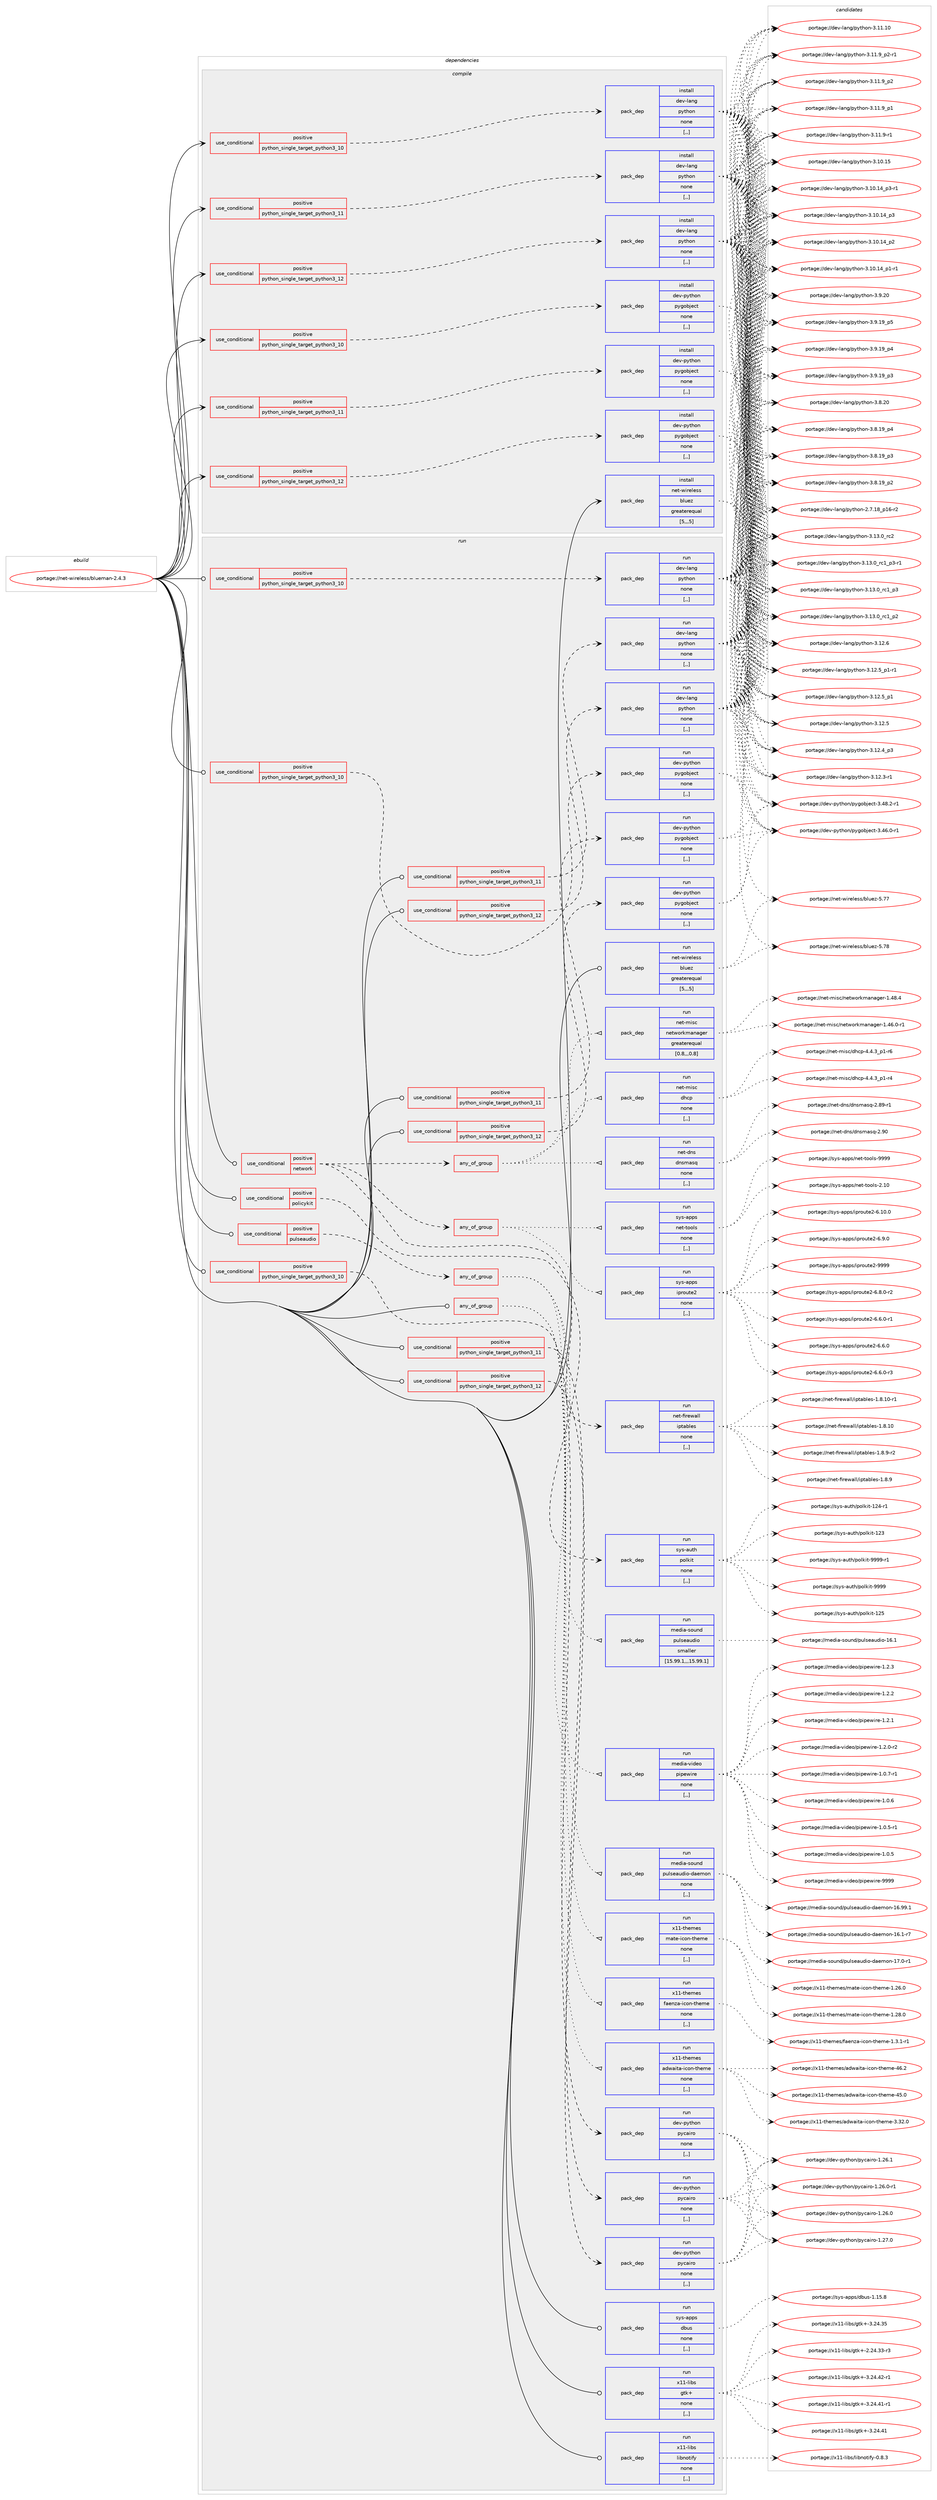 digraph prolog {

# *************
# Graph options
# *************

newrank=true;
concentrate=true;
compound=true;
graph [rankdir=LR,fontname=Helvetica,fontsize=10,ranksep=1.5];#, ranksep=2.5, nodesep=0.2];
edge  [arrowhead=vee];
node  [fontname=Helvetica,fontsize=10];

# **********
# The ebuild
# **********

subgraph cluster_leftcol {
color=gray;
label=<<i>ebuild</i>>;
id [label="portage://net-wireless/blueman-2.4.3", color=red, width=4, href="../net-wireless/blueman-2.4.3.svg"];
}

# ****************
# The dependencies
# ****************

subgraph cluster_midcol {
color=gray;
label=<<i>dependencies</i>>;
subgraph cluster_compile {
fillcolor="#eeeeee";
style=filled;
label=<<i>compile</i>>;
subgraph cond236150 {
dependency897320 [label=<<TABLE BORDER="0" CELLBORDER="1" CELLSPACING="0" CELLPADDING="4"><TR><TD ROWSPAN="3" CELLPADDING="10">use_conditional</TD></TR><TR><TD>positive</TD></TR><TR><TD>python_single_target_python3_10</TD></TR></TABLE>>, shape=none, color=red];
subgraph pack654613 {
dependency897321 [label=<<TABLE BORDER="0" CELLBORDER="1" CELLSPACING="0" CELLPADDING="4" WIDTH="220"><TR><TD ROWSPAN="6" CELLPADDING="30">pack_dep</TD></TR><TR><TD WIDTH="110">install</TD></TR><TR><TD>dev-lang</TD></TR><TR><TD>python</TD></TR><TR><TD>none</TD></TR><TR><TD>[,,]</TD></TR></TABLE>>, shape=none, color=blue];
}
dependency897320:e -> dependency897321:w [weight=20,style="dashed",arrowhead="vee"];
}
id:e -> dependency897320:w [weight=20,style="solid",arrowhead="vee"];
subgraph cond236151 {
dependency897322 [label=<<TABLE BORDER="0" CELLBORDER="1" CELLSPACING="0" CELLPADDING="4"><TR><TD ROWSPAN="3" CELLPADDING="10">use_conditional</TD></TR><TR><TD>positive</TD></TR><TR><TD>python_single_target_python3_10</TD></TR></TABLE>>, shape=none, color=red];
subgraph pack654614 {
dependency897323 [label=<<TABLE BORDER="0" CELLBORDER="1" CELLSPACING="0" CELLPADDING="4" WIDTH="220"><TR><TD ROWSPAN="6" CELLPADDING="30">pack_dep</TD></TR><TR><TD WIDTH="110">install</TD></TR><TR><TD>dev-python</TD></TR><TR><TD>pygobject</TD></TR><TR><TD>none</TD></TR><TR><TD>[,,]</TD></TR></TABLE>>, shape=none, color=blue];
}
dependency897322:e -> dependency897323:w [weight=20,style="dashed",arrowhead="vee"];
}
id:e -> dependency897322:w [weight=20,style="solid",arrowhead="vee"];
subgraph cond236152 {
dependency897324 [label=<<TABLE BORDER="0" CELLBORDER="1" CELLSPACING="0" CELLPADDING="4"><TR><TD ROWSPAN="3" CELLPADDING="10">use_conditional</TD></TR><TR><TD>positive</TD></TR><TR><TD>python_single_target_python3_11</TD></TR></TABLE>>, shape=none, color=red];
subgraph pack654615 {
dependency897325 [label=<<TABLE BORDER="0" CELLBORDER="1" CELLSPACING="0" CELLPADDING="4" WIDTH="220"><TR><TD ROWSPAN="6" CELLPADDING="30">pack_dep</TD></TR><TR><TD WIDTH="110">install</TD></TR><TR><TD>dev-lang</TD></TR><TR><TD>python</TD></TR><TR><TD>none</TD></TR><TR><TD>[,,]</TD></TR></TABLE>>, shape=none, color=blue];
}
dependency897324:e -> dependency897325:w [weight=20,style="dashed",arrowhead="vee"];
}
id:e -> dependency897324:w [weight=20,style="solid",arrowhead="vee"];
subgraph cond236153 {
dependency897326 [label=<<TABLE BORDER="0" CELLBORDER="1" CELLSPACING="0" CELLPADDING="4"><TR><TD ROWSPAN="3" CELLPADDING="10">use_conditional</TD></TR><TR><TD>positive</TD></TR><TR><TD>python_single_target_python3_11</TD></TR></TABLE>>, shape=none, color=red];
subgraph pack654616 {
dependency897327 [label=<<TABLE BORDER="0" CELLBORDER="1" CELLSPACING="0" CELLPADDING="4" WIDTH="220"><TR><TD ROWSPAN="6" CELLPADDING="30">pack_dep</TD></TR><TR><TD WIDTH="110">install</TD></TR><TR><TD>dev-python</TD></TR><TR><TD>pygobject</TD></TR><TR><TD>none</TD></TR><TR><TD>[,,]</TD></TR></TABLE>>, shape=none, color=blue];
}
dependency897326:e -> dependency897327:w [weight=20,style="dashed",arrowhead="vee"];
}
id:e -> dependency897326:w [weight=20,style="solid",arrowhead="vee"];
subgraph cond236154 {
dependency897328 [label=<<TABLE BORDER="0" CELLBORDER="1" CELLSPACING="0" CELLPADDING="4"><TR><TD ROWSPAN="3" CELLPADDING="10">use_conditional</TD></TR><TR><TD>positive</TD></TR><TR><TD>python_single_target_python3_12</TD></TR></TABLE>>, shape=none, color=red];
subgraph pack654617 {
dependency897329 [label=<<TABLE BORDER="0" CELLBORDER="1" CELLSPACING="0" CELLPADDING="4" WIDTH="220"><TR><TD ROWSPAN="6" CELLPADDING="30">pack_dep</TD></TR><TR><TD WIDTH="110">install</TD></TR><TR><TD>dev-lang</TD></TR><TR><TD>python</TD></TR><TR><TD>none</TD></TR><TR><TD>[,,]</TD></TR></TABLE>>, shape=none, color=blue];
}
dependency897328:e -> dependency897329:w [weight=20,style="dashed",arrowhead="vee"];
}
id:e -> dependency897328:w [weight=20,style="solid",arrowhead="vee"];
subgraph cond236155 {
dependency897330 [label=<<TABLE BORDER="0" CELLBORDER="1" CELLSPACING="0" CELLPADDING="4"><TR><TD ROWSPAN="3" CELLPADDING="10">use_conditional</TD></TR><TR><TD>positive</TD></TR><TR><TD>python_single_target_python3_12</TD></TR></TABLE>>, shape=none, color=red];
subgraph pack654618 {
dependency897331 [label=<<TABLE BORDER="0" CELLBORDER="1" CELLSPACING="0" CELLPADDING="4" WIDTH="220"><TR><TD ROWSPAN="6" CELLPADDING="30">pack_dep</TD></TR><TR><TD WIDTH="110">install</TD></TR><TR><TD>dev-python</TD></TR><TR><TD>pygobject</TD></TR><TR><TD>none</TD></TR><TR><TD>[,,]</TD></TR></TABLE>>, shape=none, color=blue];
}
dependency897330:e -> dependency897331:w [weight=20,style="dashed",arrowhead="vee"];
}
id:e -> dependency897330:w [weight=20,style="solid",arrowhead="vee"];
subgraph pack654619 {
dependency897332 [label=<<TABLE BORDER="0" CELLBORDER="1" CELLSPACING="0" CELLPADDING="4" WIDTH="220"><TR><TD ROWSPAN="6" CELLPADDING="30">pack_dep</TD></TR><TR><TD WIDTH="110">install</TD></TR><TR><TD>net-wireless</TD></TR><TR><TD>bluez</TD></TR><TR><TD>greaterequal</TD></TR><TR><TD>[5,,,5]</TD></TR></TABLE>>, shape=none, color=blue];
}
id:e -> dependency897332:w [weight=20,style="solid",arrowhead="vee"];
}
subgraph cluster_compileandrun {
fillcolor="#eeeeee";
style=filled;
label=<<i>compile and run</i>>;
}
subgraph cluster_run {
fillcolor="#eeeeee";
style=filled;
label=<<i>run</i>>;
subgraph any6137 {
dependency897333 [label=<<TABLE BORDER="0" CELLBORDER="1" CELLSPACING="0" CELLPADDING="4"><TR><TD CELLPADDING="10">any_of_group</TD></TR></TABLE>>, shape=none, color=red];subgraph pack654620 {
dependency897334 [label=<<TABLE BORDER="0" CELLBORDER="1" CELLSPACING="0" CELLPADDING="4" WIDTH="220"><TR><TD ROWSPAN="6" CELLPADDING="30">pack_dep</TD></TR><TR><TD WIDTH="110">run</TD></TR><TR><TD>x11-themes</TD></TR><TR><TD>adwaita-icon-theme</TD></TR><TR><TD>none</TD></TR><TR><TD>[,,]</TD></TR></TABLE>>, shape=none, color=blue];
}
dependency897333:e -> dependency897334:w [weight=20,style="dotted",arrowhead="oinv"];
subgraph pack654621 {
dependency897335 [label=<<TABLE BORDER="0" CELLBORDER="1" CELLSPACING="0" CELLPADDING="4" WIDTH="220"><TR><TD ROWSPAN="6" CELLPADDING="30">pack_dep</TD></TR><TR><TD WIDTH="110">run</TD></TR><TR><TD>x11-themes</TD></TR><TR><TD>faenza-icon-theme</TD></TR><TR><TD>none</TD></TR><TR><TD>[,,]</TD></TR></TABLE>>, shape=none, color=blue];
}
dependency897333:e -> dependency897335:w [weight=20,style="dotted",arrowhead="oinv"];
subgraph pack654622 {
dependency897336 [label=<<TABLE BORDER="0" CELLBORDER="1" CELLSPACING="0" CELLPADDING="4" WIDTH="220"><TR><TD ROWSPAN="6" CELLPADDING="30">pack_dep</TD></TR><TR><TD WIDTH="110">run</TD></TR><TR><TD>x11-themes</TD></TR><TR><TD>mate-icon-theme</TD></TR><TR><TD>none</TD></TR><TR><TD>[,,]</TD></TR></TABLE>>, shape=none, color=blue];
}
dependency897333:e -> dependency897336:w [weight=20,style="dotted",arrowhead="oinv"];
}
id:e -> dependency897333:w [weight=20,style="solid",arrowhead="odot"];
subgraph cond236156 {
dependency897337 [label=<<TABLE BORDER="0" CELLBORDER="1" CELLSPACING="0" CELLPADDING="4"><TR><TD ROWSPAN="3" CELLPADDING="10">use_conditional</TD></TR><TR><TD>positive</TD></TR><TR><TD>network</TD></TR></TABLE>>, shape=none, color=red];
subgraph pack654623 {
dependency897338 [label=<<TABLE BORDER="0" CELLBORDER="1" CELLSPACING="0" CELLPADDING="4" WIDTH="220"><TR><TD ROWSPAN="6" CELLPADDING="30">pack_dep</TD></TR><TR><TD WIDTH="110">run</TD></TR><TR><TD>net-firewall</TD></TR><TR><TD>iptables</TD></TR><TR><TD>none</TD></TR><TR><TD>[,,]</TD></TR></TABLE>>, shape=none, color=blue];
}
dependency897337:e -> dependency897338:w [weight=20,style="dashed",arrowhead="vee"];
subgraph any6138 {
dependency897339 [label=<<TABLE BORDER="0" CELLBORDER="1" CELLSPACING="0" CELLPADDING="4"><TR><TD CELLPADDING="10">any_of_group</TD></TR></TABLE>>, shape=none, color=red];subgraph pack654624 {
dependency897340 [label=<<TABLE BORDER="0" CELLBORDER="1" CELLSPACING="0" CELLPADDING="4" WIDTH="220"><TR><TD ROWSPAN="6" CELLPADDING="30">pack_dep</TD></TR><TR><TD WIDTH="110">run</TD></TR><TR><TD>sys-apps</TD></TR><TR><TD>net-tools</TD></TR><TR><TD>none</TD></TR><TR><TD>[,,]</TD></TR></TABLE>>, shape=none, color=blue];
}
dependency897339:e -> dependency897340:w [weight=20,style="dotted",arrowhead="oinv"];
subgraph pack654625 {
dependency897341 [label=<<TABLE BORDER="0" CELLBORDER="1" CELLSPACING="0" CELLPADDING="4" WIDTH="220"><TR><TD ROWSPAN="6" CELLPADDING="30">pack_dep</TD></TR><TR><TD WIDTH="110">run</TD></TR><TR><TD>sys-apps</TD></TR><TR><TD>iproute2</TD></TR><TR><TD>none</TD></TR><TR><TD>[,,]</TD></TR></TABLE>>, shape=none, color=blue];
}
dependency897339:e -> dependency897341:w [weight=20,style="dotted",arrowhead="oinv"];
}
dependency897337:e -> dependency897339:w [weight=20,style="dashed",arrowhead="vee"];
subgraph any6139 {
dependency897342 [label=<<TABLE BORDER="0" CELLBORDER="1" CELLSPACING="0" CELLPADDING="4"><TR><TD CELLPADDING="10">any_of_group</TD></TR></TABLE>>, shape=none, color=red];subgraph pack654626 {
dependency897343 [label=<<TABLE BORDER="0" CELLBORDER="1" CELLSPACING="0" CELLPADDING="4" WIDTH="220"><TR><TD ROWSPAN="6" CELLPADDING="30">pack_dep</TD></TR><TR><TD WIDTH="110">run</TD></TR><TR><TD>net-dns</TD></TR><TR><TD>dnsmasq</TD></TR><TR><TD>none</TD></TR><TR><TD>[,,]</TD></TR></TABLE>>, shape=none, color=blue];
}
dependency897342:e -> dependency897343:w [weight=20,style="dotted",arrowhead="oinv"];
subgraph pack654627 {
dependency897344 [label=<<TABLE BORDER="0" CELLBORDER="1" CELLSPACING="0" CELLPADDING="4" WIDTH="220"><TR><TD ROWSPAN="6" CELLPADDING="30">pack_dep</TD></TR><TR><TD WIDTH="110">run</TD></TR><TR><TD>net-misc</TD></TR><TR><TD>dhcp</TD></TR><TR><TD>none</TD></TR><TR><TD>[,,]</TD></TR></TABLE>>, shape=none, color=blue];
}
dependency897342:e -> dependency897344:w [weight=20,style="dotted",arrowhead="oinv"];
subgraph pack654628 {
dependency897345 [label=<<TABLE BORDER="0" CELLBORDER="1" CELLSPACING="0" CELLPADDING="4" WIDTH="220"><TR><TD ROWSPAN="6" CELLPADDING="30">pack_dep</TD></TR><TR><TD WIDTH="110">run</TD></TR><TR><TD>net-misc</TD></TR><TR><TD>networkmanager</TD></TR><TR><TD>greaterequal</TD></TR><TR><TD>[0.8,,,0.8]</TD></TR></TABLE>>, shape=none, color=blue];
}
dependency897342:e -> dependency897345:w [weight=20,style="dotted",arrowhead="oinv"];
}
dependency897337:e -> dependency897342:w [weight=20,style="dashed",arrowhead="vee"];
}
id:e -> dependency897337:w [weight=20,style="solid",arrowhead="odot"];
subgraph cond236157 {
dependency897346 [label=<<TABLE BORDER="0" CELLBORDER="1" CELLSPACING="0" CELLPADDING="4"><TR><TD ROWSPAN="3" CELLPADDING="10">use_conditional</TD></TR><TR><TD>positive</TD></TR><TR><TD>policykit</TD></TR></TABLE>>, shape=none, color=red];
subgraph pack654629 {
dependency897347 [label=<<TABLE BORDER="0" CELLBORDER="1" CELLSPACING="0" CELLPADDING="4" WIDTH="220"><TR><TD ROWSPAN="6" CELLPADDING="30">pack_dep</TD></TR><TR><TD WIDTH="110">run</TD></TR><TR><TD>sys-auth</TD></TR><TR><TD>polkit</TD></TR><TR><TD>none</TD></TR><TR><TD>[,,]</TD></TR></TABLE>>, shape=none, color=blue];
}
dependency897346:e -> dependency897347:w [weight=20,style="dashed",arrowhead="vee"];
}
id:e -> dependency897346:w [weight=20,style="solid",arrowhead="odot"];
subgraph cond236158 {
dependency897348 [label=<<TABLE BORDER="0" CELLBORDER="1" CELLSPACING="0" CELLPADDING="4"><TR><TD ROWSPAN="3" CELLPADDING="10">use_conditional</TD></TR><TR><TD>positive</TD></TR><TR><TD>pulseaudio</TD></TR></TABLE>>, shape=none, color=red];
subgraph any6140 {
dependency897349 [label=<<TABLE BORDER="0" CELLBORDER="1" CELLSPACING="0" CELLPADDING="4"><TR><TD CELLPADDING="10">any_of_group</TD></TR></TABLE>>, shape=none, color=red];subgraph pack654630 {
dependency897350 [label=<<TABLE BORDER="0" CELLBORDER="1" CELLSPACING="0" CELLPADDING="4" WIDTH="220"><TR><TD ROWSPAN="6" CELLPADDING="30">pack_dep</TD></TR><TR><TD WIDTH="110">run</TD></TR><TR><TD>media-sound</TD></TR><TR><TD>pulseaudio-daemon</TD></TR><TR><TD>none</TD></TR><TR><TD>[,,]</TD></TR></TABLE>>, shape=none, color=blue];
}
dependency897349:e -> dependency897350:w [weight=20,style="dotted",arrowhead="oinv"];
subgraph pack654631 {
dependency897351 [label=<<TABLE BORDER="0" CELLBORDER="1" CELLSPACING="0" CELLPADDING="4" WIDTH="220"><TR><TD ROWSPAN="6" CELLPADDING="30">pack_dep</TD></TR><TR><TD WIDTH="110">run</TD></TR><TR><TD>media-video</TD></TR><TR><TD>pipewire</TD></TR><TR><TD>none</TD></TR><TR><TD>[,,]</TD></TR></TABLE>>, shape=none, color=blue];
}
dependency897349:e -> dependency897351:w [weight=20,style="dotted",arrowhead="oinv"];
subgraph pack654632 {
dependency897352 [label=<<TABLE BORDER="0" CELLBORDER="1" CELLSPACING="0" CELLPADDING="4" WIDTH="220"><TR><TD ROWSPAN="6" CELLPADDING="30">pack_dep</TD></TR><TR><TD WIDTH="110">run</TD></TR><TR><TD>media-sound</TD></TR><TR><TD>pulseaudio</TD></TR><TR><TD>smaller</TD></TR><TR><TD>[15.99.1,,,15.99.1]</TD></TR></TABLE>>, shape=none, color=blue];
}
dependency897349:e -> dependency897352:w [weight=20,style="dotted",arrowhead="oinv"];
}
dependency897348:e -> dependency897349:w [weight=20,style="dashed",arrowhead="vee"];
}
id:e -> dependency897348:w [weight=20,style="solid",arrowhead="odot"];
subgraph cond236159 {
dependency897353 [label=<<TABLE BORDER="0" CELLBORDER="1" CELLSPACING="0" CELLPADDING="4"><TR><TD ROWSPAN="3" CELLPADDING="10">use_conditional</TD></TR><TR><TD>positive</TD></TR><TR><TD>python_single_target_python3_10</TD></TR></TABLE>>, shape=none, color=red];
subgraph pack654633 {
dependency897354 [label=<<TABLE BORDER="0" CELLBORDER="1" CELLSPACING="0" CELLPADDING="4" WIDTH="220"><TR><TD ROWSPAN="6" CELLPADDING="30">pack_dep</TD></TR><TR><TD WIDTH="110">run</TD></TR><TR><TD>dev-lang</TD></TR><TR><TD>python</TD></TR><TR><TD>none</TD></TR><TR><TD>[,,]</TD></TR></TABLE>>, shape=none, color=blue];
}
dependency897353:e -> dependency897354:w [weight=20,style="dashed",arrowhead="vee"];
}
id:e -> dependency897353:w [weight=20,style="solid",arrowhead="odot"];
subgraph cond236160 {
dependency897355 [label=<<TABLE BORDER="0" CELLBORDER="1" CELLSPACING="0" CELLPADDING="4"><TR><TD ROWSPAN="3" CELLPADDING="10">use_conditional</TD></TR><TR><TD>positive</TD></TR><TR><TD>python_single_target_python3_10</TD></TR></TABLE>>, shape=none, color=red];
subgraph pack654634 {
dependency897356 [label=<<TABLE BORDER="0" CELLBORDER="1" CELLSPACING="0" CELLPADDING="4" WIDTH="220"><TR><TD ROWSPAN="6" CELLPADDING="30">pack_dep</TD></TR><TR><TD WIDTH="110">run</TD></TR><TR><TD>dev-python</TD></TR><TR><TD>pycairo</TD></TR><TR><TD>none</TD></TR><TR><TD>[,,]</TD></TR></TABLE>>, shape=none, color=blue];
}
dependency897355:e -> dependency897356:w [weight=20,style="dashed",arrowhead="vee"];
}
id:e -> dependency897355:w [weight=20,style="solid",arrowhead="odot"];
subgraph cond236161 {
dependency897357 [label=<<TABLE BORDER="0" CELLBORDER="1" CELLSPACING="0" CELLPADDING="4"><TR><TD ROWSPAN="3" CELLPADDING="10">use_conditional</TD></TR><TR><TD>positive</TD></TR><TR><TD>python_single_target_python3_10</TD></TR></TABLE>>, shape=none, color=red];
subgraph pack654635 {
dependency897358 [label=<<TABLE BORDER="0" CELLBORDER="1" CELLSPACING="0" CELLPADDING="4" WIDTH="220"><TR><TD ROWSPAN="6" CELLPADDING="30">pack_dep</TD></TR><TR><TD WIDTH="110">run</TD></TR><TR><TD>dev-python</TD></TR><TR><TD>pygobject</TD></TR><TR><TD>none</TD></TR><TR><TD>[,,]</TD></TR></TABLE>>, shape=none, color=blue];
}
dependency897357:e -> dependency897358:w [weight=20,style="dashed",arrowhead="vee"];
}
id:e -> dependency897357:w [weight=20,style="solid",arrowhead="odot"];
subgraph cond236162 {
dependency897359 [label=<<TABLE BORDER="0" CELLBORDER="1" CELLSPACING="0" CELLPADDING="4"><TR><TD ROWSPAN="3" CELLPADDING="10">use_conditional</TD></TR><TR><TD>positive</TD></TR><TR><TD>python_single_target_python3_11</TD></TR></TABLE>>, shape=none, color=red];
subgraph pack654636 {
dependency897360 [label=<<TABLE BORDER="0" CELLBORDER="1" CELLSPACING="0" CELLPADDING="4" WIDTH="220"><TR><TD ROWSPAN="6" CELLPADDING="30">pack_dep</TD></TR><TR><TD WIDTH="110">run</TD></TR><TR><TD>dev-lang</TD></TR><TR><TD>python</TD></TR><TR><TD>none</TD></TR><TR><TD>[,,]</TD></TR></TABLE>>, shape=none, color=blue];
}
dependency897359:e -> dependency897360:w [weight=20,style="dashed",arrowhead="vee"];
}
id:e -> dependency897359:w [weight=20,style="solid",arrowhead="odot"];
subgraph cond236163 {
dependency897361 [label=<<TABLE BORDER="0" CELLBORDER="1" CELLSPACING="0" CELLPADDING="4"><TR><TD ROWSPAN="3" CELLPADDING="10">use_conditional</TD></TR><TR><TD>positive</TD></TR><TR><TD>python_single_target_python3_11</TD></TR></TABLE>>, shape=none, color=red];
subgraph pack654637 {
dependency897362 [label=<<TABLE BORDER="0" CELLBORDER="1" CELLSPACING="0" CELLPADDING="4" WIDTH="220"><TR><TD ROWSPAN="6" CELLPADDING="30">pack_dep</TD></TR><TR><TD WIDTH="110">run</TD></TR><TR><TD>dev-python</TD></TR><TR><TD>pycairo</TD></TR><TR><TD>none</TD></TR><TR><TD>[,,]</TD></TR></TABLE>>, shape=none, color=blue];
}
dependency897361:e -> dependency897362:w [weight=20,style="dashed",arrowhead="vee"];
}
id:e -> dependency897361:w [weight=20,style="solid",arrowhead="odot"];
subgraph cond236164 {
dependency897363 [label=<<TABLE BORDER="0" CELLBORDER="1" CELLSPACING="0" CELLPADDING="4"><TR><TD ROWSPAN="3" CELLPADDING="10">use_conditional</TD></TR><TR><TD>positive</TD></TR><TR><TD>python_single_target_python3_11</TD></TR></TABLE>>, shape=none, color=red];
subgraph pack654638 {
dependency897364 [label=<<TABLE BORDER="0" CELLBORDER="1" CELLSPACING="0" CELLPADDING="4" WIDTH="220"><TR><TD ROWSPAN="6" CELLPADDING="30">pack_dep</TD></TR><TR><TD WIDTH="110">run</TD></TR><TR><TD>dev-python</TD></TR><TR><TD>pygobject</TD></TR><TR><TD>none</TD></TR><TR><TD>[,,]</TD></TR></TABLE>>, shape=none, color=blue];
}
dependency897363:e -> dependency897364:w [weight=20,style="dashed",arrowhead="vee"];
}
id:e -> dependency897363:w [weight=20,style="solid",arrowhead="odot"];
subgraph cond236165 {
dependency897365 [label=<<TABLE BORDER="0" CELLBORDER="1" CELLSPACING="0" CELLPADDING="4"><TR><TD ROWSPAN="3" CELLPADDING="10">use_conditional</TD></TR><TR><TD>positive</TD></TR><TR><TD>python_single_target_python3_12</TD></TR></TABLE>>, shape=none, color=red];
subgraph pack654639 {
dependency897366 [label=<<TABLE BORDER="0" CELLBORDER="1" CELLSPACING="0" CELLPADDING="4" WIDTH="220"><TR><TD ROWSPAN="6" CELLPADDING="30">pack_dep</TD></TR><TR><TD WIDTH="110">run</TD></TR><TR><TD>dev-lang</TD></TR><TR><TD>python</TD></TR><TR><TD>none</TD></TR><TR><TD>[,,]</TD></TR></TABLE>>, shape=none, color=blue];
}
dependency897365:e -> dependency897366:w [weight=20,style="dashed",arrowhead="vee"];
}
id:e -> dependency897365:w [weight=20,style="solid",arrowhead="odot"];
subgraph cond236166 {
dependency897367 [label=<<TABLE BORDER="0" CELLBORDER="1" CELLSPACING="0" CELLPADDING="4"><TR><TD ROWSPAN="3" CELLPADDING="10">use_conditional</TD></TR><TR><TD>positive</TD></TR><TR><TD>python_single_target_python3_12</TD></TR></TABLE>>, shape=none, color=red];
subgraph pack654640 {
dependency897368 [label=<<TABLE BORDER="0" CELLBORDER="1" CELLSPACING="0" CELLPADDING="4" WIDTH="220"><TR><TD ROWSPAN="6" CELLPADDING="30">pack_dep</TD></TR><TR><TD WIDTH="110">run</TD></TR><TR><TD>dev-python</TD></TR><TR><TD>pycairo</TD></TR><TR><TD>none</TD></TR><TR><TD>[,,]</TD></TR></TABLE>>, shape=none, color=blue];
}
dependency897367:e -> dependency897368:w [weight=20,style="dashed",arrowhead="vee"];
}
id:e -> dependency897367:w [weight=20,style="solid",arrowhead="odot"];
subgraph cond236167 {
dependency897369 [label=<<TABLE BORDER="0" CELLBORDER="1" CELLSPACING="0" CELLPADDING="4"><TR><TD ROWSPAN="3" CELLPADDING="10">use_conditional</TD></TR><TR><TD>positive</TD></TR><TR><TD>python_single_target_python3_12</TD></TR></TABLE>>, shape=none, color=red];
subgraph pack654641 {
dependency897370 [label=<<TABLE BORDER="0" CELLBORDER="1" CELLSPACING="0" CELLPADDING="4" WIDTH="220"><TR><TD ROWSPAN="6" CELLPADDING="30">pack_dep</TD></TR><TR><TD WIDTH="110">run</TD></TR><TR><TD>dev-python</TD></TR><TR><TD>pygobject</TD></TR><TR><TD>none</TD></TR><TR><TD>[,,]</TD></TR></TABLE>>, shape=none, color=blue];
}
dependency897369:e -> dependency897370:w [weight=20,style="dashed",arrowhead="vee"];
}
id:e -> dependency897369:w [weight=20,style="solid",arrowhead="odot"];
subgraph pack654642 {
dependency897371 [label=<<TABLE BORDER="0" CELLBORDER="1" CELLSPACING="0" CELLPADDING="4" WIDTH="220"><TR><TD ROWSPAN="6" CELLPADDING="30">pack_dep</TD></TR><TR><TD WIDTH="110">run</TD></TR><TR><TD>net-wireless</TD></TR><TR><TD>bluez</TD></TR><TR><TD>greaterequal</TD></TR><TR><TD>[5,,,5]</TD></TR></TABLE>>, shape=none, color=blue];
}
id:e -> dependency897371:w [weight=20,style="solid",arrowhead="odot"];
subgraph pack654643 {
dependency897372 [label=<<TABLE BORDER="0" CELLBORDER="1" CELLSPACING="0" CELLPADDING="4" WIDTH="220"><TR><TD ROWSPAN="6" CELLPADDING="30">pack_dep</TD></TR><TR><TD WIDTH="110">run</TD></TR><TR><TD>sys-apps</TD></TR><TR><TD>dbus</TD></TR><TR><TD>none</TD></TR><TR><TD>[,,]</TD></TR></TABLE>>, shape=none, color=blue];
}
id:e -> dependency897372:w [weight=20,style="solid",arrowhead="odot"];
subgraph pack654644 {
dependency897373 [label=<<TABLE BORDER="0" CELLBORDER="1" CELLSPACING="0" CELLPADDING="4" WIDTH="220"><TR><TD ROWSPAN="6" CELLPADDING="30">pack_dep</TD></TR><TR><TD WIDTH="110">run</TD></TR><TR><TD>x11-libs</TD></TR><TR><TD>gtk+</TD></TR><TR><TD>none</TD></TR><TR><TD>[,,]</TD></TR></TABLE>>, shape=none, color=blue];
}
id:e -> dependency897373:w [weight=20,style="solid",arrowhead="odot"];
subgraph pack654645 {
dependency897374 [label=<<TABLE BORDER="0" CELLBORDER="1" CELLSPACING="0" CELLPADDING="4" WIDTH="220"><TR><TD ROWSPAN="6" CELLPADDING="30">pack_dep</TD></TR><TR><TD WIDTH="110">run</TD></TR><TR><TD>x11-libs</TD></TR><TR><TD>libnotify</TD></TR><TR><TD>none</TD></TR><TR><TD>[,,]</TD></TR></TABLE>>, shape=none, color=blue];
}
id:e -> dependency897374:w [weight=20,style="solid",arrowhead="odot"];
}
}

# **************
# The candidates
# **************

subgraph cluster_choices {
rank=same;
color=gray;
label=<<i>candidates</i>>;

subgraph choice654613 {
color=black;
nodesep=1;
choice10010111845108971101034711212111610411111045514649514648951149950 [label="portage://dev-lang/python-3.13.0_rc2", color=red, width=4,href="../dev-lang/python-3.13.0_rc2.svg"];
choice1001011184510897110103471121211161041111104551464951464895114994995112514511449 [label="portage://dev-lang/python-3.13.0_rc1_p3-r1", color=red, width=4,href="../dev-lang/python-3.13.0_rc1_p3-r1.svg"];
choice100101118451089711010347112121116104111110455146495146489511499499511251 [label="portage://dev-lang/python-3.13.0_rc1_p3", color=red, width=4,href="../dev-lang/python-3.13.0_rc1_p3.svg"];
choice100101118451089711010347112121116104111110455146495146489511499499511250 [label="portage://dev-lang/python-3.13.0_rc1_p2", color=red, width=4,href="../dev-lang/python-3.13.0_rc1_p2.svg"];
choice10010111845108971101034711212111610411111045514649504654 [label="portage://dev-lang/python-3.12.6", color=red, width=4,href="../dev-lang/python-3.12.6.svg"];
choice1001011184510897110103471121211161041111104551464950465395112494511449 [label="portage://dev-lang/python-3.12.5_p1-r1", color=red, width=4,href="../dev-lang/python-3.12.5_p1-r1.svg"];
choice100101118451089711010347112121116104111110455146495046539511249 [label="portage://dev-lang/python-3.12.5_p1", color=red, width=4,href="../dev-lang/python-3.12.5_p1.svg"];
choice10010111845108971101034711212111610411111045514649504653 [label="portage://dev-lang/python-3.12.5", color=red, width=4,href="../dev-lang/python-3.12.5.svg"];
choice100101118451089711010347112121116104111110455146495046529511251 [label="portage://dev-lang/python-3.12.4_p3", color=red, width=4,href="../dev-lang/python-3.12.4_p3.svg"];
choice100101118451089711010347112121116104111110455146495046514511449 [label="portage://dev-lang/python-3.12.3-r1", color=red, width=4,href="../dev-lang/python-3.12.3-r1.svg"];
choice1001011184510897110103471121211161041111104551464949464948 [label="portage://dev-lang/python-3.11.10", color=red, width=4,href="../dev-lang/python-3.11.10.svg"];
choice1001011184510897110103471121211161041111104551464949465795112504511449 [label="portage://dev-lang/python-3.11.9_p2-r1", color=red, width=4,href="../dev-lang/python-3.11.9_p2-r1.svg"];
choice100101118451089711010347112121116104111110455146494946579511250 [label="portage://dev-lang/python-3.11.9_p2", color=red, width=4,href="../dev-lang/python-3.11.9_p2.svg"];
choice100101118451089711010347112121116104111110455146494946579511249 [label="portage://dev-lang/python-3.11.9_p1", color=red, width=4,href="../dev-lang/python-3.11.9_p1.svg"];
choice100101118451089711010347112121116104111110455146494946574511449 [label="portage://dev-lang/python-3.11.9-r1", color=red, width=4,href="../dev-lang/python-3.11.9-r1.svg"];
choice1001011184510897110103471121211161041111104551464948464953 [label="portage://dev-lang/python-3.10.15", color=red, width=4,href="../dev-lang/python-3.10.15.svg"];
choice100101118451089711010347112121116104111110455146494846495295112514511449 [label="portage://dev-lang/python-3.10.14_p3-r1", color=red, width=4,href="../dev-lang/python-3.10.14_p3-r1.svg"];
choice10010111845108971101034711212111610411111045514649484649529511251 [label="portage://dev-lang/python-3.10.14_p3", color=red, width=4,href="../dev-lang/python-3.10.14_p3.svg"];
choice10010111845108971101034711212111610411111045514649484649529511250 [label="portage://dev-lang/python-3.10.14_p2", color=red, width=4,href="../dev-lang/python-3.10.14_p2.svg"];
choice100101118451089711010347112121116104111110455146494846495295112494511449 [label="portage://dev-lang/python-3.10.14_p1-r1", color=red, width=4,href="../dev-lang/python-3.10.14_p1-r1.svg"];
choice10010111845108971101034711212111610411111045514657465048 [label="portage://dev-lang/python-3.9.20", color=red, width=4,href="../dev-lang/python-3.9.20.svg"];
choice100101118451089711010347112121116104111110455146574649579511253 [label="portage://dev-lang/python-3.9.19_p5", color=red, width=4,href="../dev-lang/python-3.9.19_p5.svg"];
choice100101118451089711010347112121116104111110455146574649579511252 [label="portage://dev-lang/python-3.9.19_p4", color=red, width=4,href="../dev-lang/python-3.9.19_p4.svg"];
choice100101118451089711010347112121116104111110455146574649579511251 [label="portage://dev-lang/python-3.9.19_p3", color=red, width=4,href="../dev-lang/python-3.9.19_p3.svg"];
choice10010111845108971101034711212111610411111045514656465048 [label="portage://dev-lang/python-3.8.20", color=red, width=4,href="../dev-lang/python-3.8.20.svg"];
choice100101118451089711010347112121116104111110455146564649579511252 [label="portage://dev-lang/python-3.8.19_p4", color=red, width=4,href="../dev-lang/python-3.8.19_p4.svg"];
choice100101118451089711010347112121116104111110455146564649579511251 [label="portage://dev-lang/python-3.8.19_p3", color=red, width=4,href="../dev-lang/python-3.8.19_p3.svg"];
choice100101118451089711010347112121116104111110455146564649579511250 [label="portage://dev-lang/python-3.8.19_p2", color=red, width=4,href="../dev-lang/python-3.8.19_p2.svg"];
choice100101118451089711010347112121116104111110455046554649569511249544511450 [label="portage://dev-lang/python-2.7.18_p16-r2", color=red, width=4,href="../dev-lang/python-2.7.18_p16-r2.svg"];
dependency897321:e -> choice10010111845108971101034711212111610411111045514649514648951149950:w [style=dotted,weight="100"];
dependency897321:e -> choice1001011184510897110103471121211161041111104551464951464895114994995112514511449:w [style=dotted,weight="100"];
dependency897321:e -> choice100101118451089711010347112121116104111110455146495146489511499499511251:w [style=dotted,weight="100"];
dependency897321:e -> choice100101118451089711010347112121116104111110455146495146489511499499511250:w [style=dotted,weight="100"];
dependency897321:e -> choice10010111845108971101034711212111610411111045514649504654:w [style=dotted,weight="100"];
dependency897321:e -> choice1001011184510897110103471121211161041111104551464950465395112494511449:w [style=dotted,weight="100"];
dependency897321:e -> choice100101118451089711010347112121116104111110455146495046539511249:w [style=dotted,weight="100"];
dependency897321:e -> choice10010111845108971101034711212111610411111045514649504653:w [style=dotted,weight="100"];
dependency897321:e -> choice100101118451089711010347112121116104111110455146495046529511251:w [style=dotted,weight="100"];
dependency897321:e -> choice100101118451089711010347112121116104111110455146495046514511449:w [style=dotted,weight="100"];
dependency897321:e -> choice1001011184510897110103471121211161041111104551464949464948:w [style=dotted,weight="100"];
dependency897321:e -> choice1001011184510897110103471121211161041111104551464949465795112504511449:w [style=dotted,weight="100"];
dependency897321:e -> choice100101118451089711010347112121116104111110455146494946579511250:w [style=dotted,weight="100"];
dependency897321:e -> choice100101118451089711010347112121116104111110455146494946579511249:w [style=dotted,weight="100"];
dependency897321:e -> choice100101118451089711010347112121116104111110455146494946574511449:w [style=dotted,weight="100"];
dependency897321:e -> choice1001011184510897110103471121211161041111104551464948464953:w [style=dotted,weight="100"];
dependency897321:e -> choice100101118451089711010347112121116104111110455146494846495295112514511449:w [style=dotted,weight="100"];
dependency897321:e -> choice10010111845108971101034711212111610411111045514649484649529511251:w [style=dotted,weight="100"];
dependency897321:e -> choice10010111845108971101034711212111610411111045514649484649529511250:w [style=dotted,weight="100"];
dependency897321:e -> choice100101118451089711010347112121116104111110455146494846495295112494511449:w [style=dotted,weight="100"];
dependency897321:e -> choice10010111845108971101034711212111610411111045514657465048:w [style=dotted,weight="100"];
dependency897321:e -> choice100101118451089711010347112121116104111110455146574649579511253:w [style=dotted,weight="100"];
dependency897321:e -> choice100101118451089711010347112121116104111110455146574649579511252:w [style=dotted,weight="100"];
dependency897321:e -> choice100101118451089711010347112121116104111110455146574649579511251:w [style=dotted,weight="100"];
dependency897321:e -> choice10010111845108971101034711212111610411111045514656465048:w [style=dotted,weight="100"];
dependency897321:e -> choice100101118451089711010347112121116104111110455146564649579511252:w [style=dotted,weight="100"];
dependency897321:e -> choice100101118451089711010347112121116104111110455146564649579511251:w [style=dotted,weight="100"];
dependency897321:e -> choice100101118451089711010347112121116104111110455146564649579511250:w [style=dotted,weight="100"];
dependency897321:e -> choice100101118451089711010347112121116104111110455046554649569511249544511450:w [style=dotted,weight="100"];
}
subgraph choice654614 {
color=black;
nodesep=1;
choice10010111845112121116104111110471121211031119810610199116455146525646504511449 [label="portage://dev-python/pygobject-3.48.2-r1", color=red, width=4,href="../dev-python/pygobject-3.48.2-r1.svg"];
choice10010111845112121116104111110471121211031119810610199116455146525446484511449 [label="portage://dev-python/pygobject-3.46.0-r1", color=red, width=4,href="../dev-python/pygobject-3.46.0-r1.svg"];
dependency897323:e -> choice10010111845112121116104111110471121211031119810610199116455146525646504511449:w [style=dotted,weight="100"];
dependency897323:e -> choice10010111845112121116104111110471121211031119810610199116455146525446484511449:w [style=dotted,weight="100"];
}
subgraph choice654615 {
color=black;
nodesep=1;
choice10010111845108971101034711212111610411111045514649514648951149950 [label="portage://dev-lang/python-3.13.0_rc2", color=red, width=4,href="../dev-lang/python-3.13.0_rc2.svg"];
choice1001011184510897110103471121211161041111104551464951464895114994995112514511449 [label="portage://dev-lang/python-3.13.0_rc1_p3-r1", color=red, width=4,href="../dev-lang/python-3.13.0_rc1_p3-r1.svg"];
choice100101118451089711010347112121116104111110455146495146489511499499511251 [label="portage://dev-lang/python-3.13.0_rc1_p3", color=red, width=4,href="../dev-lang/python-3.13.0_rc1_p3.svg"];
choice100101118451089711010347112121116104111110455146495146489511499499511250 [label="portage://dev-lang/python-3.13.0_rc1_p2", color=red, width=4,href="../dev-lang/python-3.13.0_rc1_p2.svg"];
choice10010111845108971101034711212111610411111045514649504654 [label="portage://dev-lang/python-3.12.6", color=red, width=4,href="../dev-lang/python-3.12.6.svg"];
choice1001011184510897110103471121211161041111104551464950465395112494511449 [label="portage://dev-lang/python-3.12.5_p1-r1", color=red, width=4,href="../dev-lang/python-3.12.5_p1-r1.svg"];
choice100101118451089711010347112121116104111110455146495046539511249 [label="portage://dev-lang/python-3.12.5_p1", color=red, width=4,href="../dev-lang/python-3.12.5_p1.svg"];
choice10010111845108971101034711212111610411111045514649504653 [label="portage://dev-lang/python-3.12.5", color=red, width=4,href="../dev-lang/python-3.12.5.svg"];
choice100101118451089711010347112121116104111110455146495046529511251 [label="portage://dev-lang/python-3.12.4_p3", color=red, width=4,href="../dev-lang/python-3.12.4_p3.svg"];
choice100101118451089711010347112121116104111110455146495046514511449 [label="portage://dev-lang/python-3.12.3-r1", color=red, width=4,href="../dev-lang/python-3.12.3-r1.svg"];
choice1001011184510897110103471121211161041111104551464949464948 [label="portage://dev-lang/python-3.11.10", color=red, width=4,href="../dev-lang/python-3.11.10.svg"];
choice1001011184510897110103471121211161041111104551464949465795112504511449 [label="portage://dev-lang/python-3.11.9_p2-r1", color=red, width=4,href="../dev-lang/python-3.11.9_p2-r1.svg"];
choice100101118451089711010347112121116104111110455146494946579511250 [label="portage://dev-lang/python-3.11.9_p2", color=red, width=4,href="../dev-lang/python-3.11.9_p2.svg"];
choice100101118451089711010347112121116104111110455146494946579511249 [label="portage://dev-lang/python-3.11.9_p1", color=red, width=4,href="../dev-lang/python-3.11.9_p1.svg"];
choice100101118451089711010347112121116104111110455146494946574511449 [label="portage://dev-lang/python-3.11.9-r1", color=red, width=4,href="../dev-lang/python-3.11.9-r1.svg"];
choice1001011184510897110103471121211161041111104551464948464953 [label="portage://dev-lang/python-3.10.15", color=red, width=4,href="../dev-lang/python-3.10.15.svg"];
choice100101118451089711010347112121116104111110455146494846495295112514511449 [label="portage://dev-lang/python-3.10.14_p3-r1", color=red, width=4,href="../dev-lang/python-3.10.14_p3-r1.svg"];
choice10010111845108971101034711212111610411111045514649484649529511251 [label="portage://dev-lang/python-3.10.14_p3", color=red, width=4,href="../dev-lang/python-3.10.14_p3.svg"];
choice10010111845108971101034711212111610411111045514649484649529511250 [label="portage://dev-lang/python-3.10.14_p2", color=red, width=4,href="../dev-lang/python-3.10.14_p2.svg"];
choice100101118451089711010347112121116104111110455146494846495295112494511449 [label="portage://dev-lang/python-3.10.14_p1-r1", color=red, width=4,href="../dev-lang/python-3.10.14_p1-r1.svg"];
choice10010111845108971101034711212111610411111045514657465048 [label="portage://dev-lang/python-3.9.20", color=red, width=4,href="../dev-lang/python-3.9.20.svg"];
choice100101118451089711010347112121116104111110455146574649579511253 [label="portage://dev-lang/python-3.9.19_p5", color=red, width=4,href="../dev-lang/python-3.9.19_p5.svg"];
choice100101118451089711010347112121116104111110455146574649579511252 [label="portage://dev-lang/python-3.9.19_p4", color=red, width=4,href="../dev-lang/python-3.9.19_p4.svg"];
choice100101118451089711010347112121116104111110455146574649579511251 [label="portage://dev-lang/python-3.9.19_p3", color=red, width=4,href="../dev-lang/python-3.9.19_p3.svg"];
choice10010111845108971101034711212111610411111045514656465048 [label="portage://dev-lang/python-3.8.20", color=red, width=4,href="../dev-lang/python-3.8.20.svg"];
choice100101118451089711010347112121116104111110455146564649579511252 [label="portage://dev-lang/python-3.8.19_p4", color=red, width=4,href="../dev-lang/python-3.8.19_p4.svg"];
choice100101118451089711010347112121116104111110455146564649579511251 [label="portage://dev-lang/python-3.8.19_p3", color=red, width=4,href="../dev-lang/python-3.8.19_p3.svg"];
choice100101118451089711010347112121116104111110455146564649579511250 [label="portage://dev-lang/python-3.8.19_p2", color=red, width=4,href="../dev-lang/python-3.8.19_p2.svg"];
choice100101118451089711010347112121116104111110455046554649569511249544511450 [label="portage://dev-lang/python-2.7.18_p16-r2", color=red, width=4,href="../dev-lang/python-2.7.18_p16-r2.svg"];
dependency897325:e -> choice10010111845108971101034711212111610411111045514649514648951149950:w [style=dotted,weight="100"];
dependency897325:e -> choice1001011184510897110103471121211161041111104551464951464895114994995112514511449:w [style=dotted,weight="100"];
dependency897325:e -> choice100101118451089711010347112121116104111110455146495146489511499499511251:w [style=dotted,weight="100"];
dependency897325:e -> choice100101118451089711010347112121116104111110455146495146489511499499511250:w [style=dotted,weight="100"];
dependency897325:e -> choice10010111845108971101034711212111610411111045514649504654:w [style=dotted,weight="100"];
dependency897325:e -> choice1001011184510897110103471121211161041111104551464950465395112494511449:w [style=dotted,weight="100"];
dependency897325:e -> choice100101118451089711010347112121116104111110455146495046539511249:w [style=dotted,weight="100"];
dependency897325:e -> choice10010111845108971101034711212111610411111045514649504653:w [style=dotted,weight="100"];
dependency897325:e -> choice100101118451089711010347112121116104111110455146495046529511251:w [style=dotted,weight="100"];
dependency897325:e -> choice100101118451089711010347112121116104111110455146495046514511449:w [style=dotted,weight="100"];
dependency897325:e -> choice1001011184510897110103471121211161041111104551464949464948:w [style=dotted,weight="100"];
dependency897325:e -> choice1001011184510897110103471121211161041111104551464949465795112504511449:w [style=dotted,weight="100"];
dependency897325:e -> choice100101118451089711010347112121116104111110455146494946579511250:w [style=dotted,weight="100"];
dependency897325:e -> choice100101118451089711010347112121116104111110455146494946579511249:w [style=dotted,weight="100"];
dependency897325:e -> choice100101118451089711010347112121116104111110455146494946574511449:w [style=dotted,weight="100"];
dependency897325:e -> choice1001011184510897110103471121211161041111104551464948464953:w [style=dotted,weight="100"];
dependency897325:e -> choice100101118451089711010347112121116104111110455146494846495295112514511449:w [style=dotted,weight="100"];
dependency897325:e -> choice10010111845108971101034711212111610411111045514649484649529511251:w [style=dotted,weight="100"];
dependency897325:e -> choice10010111845108971101034711212111610411111045514649484649529511250:w [style=dotted,weight="100"];
dependency897325:e -> choice100101118451089711010347112121116104111110455146494846495295112494511449:w [style=dotted,weight="100"];
dependency897325:e -> choice10010111845108971101034711212111610411111045514657465048:w [style=dotted,weight="100"];
dependency897325:e -> choice100101118451089711010347112121116104111110455146574649579511253:w [style=dotted,weight="100"];
dependency897325:e -> choice100101118451089711010347112121116104111110455146574649579511252:w [style=dotted,weight="100"];
dependency897325:e -> choice100101118451089711010347112121116104111110455146574649579511251:w [style=dotted,weight="100"];
dependency897325:e -> choice10010111845108971101034711212111610411111045514656465048:w [style=dotted,weight="100"];
dependency897325:e -> choice100101118451089711010347112121116104111110455146564649579511252:w [style=dotted,weight="100"];
dependency897325:e -> choice100101118451089711010347112121116104111110455146564649579511251:w [style=dotted,weight="100"];
dependency897325:e -> choice100101118451089711010347112121116104111110455146564649579511250:w [style=dotted,weight="100"];
dependency897325:e -> choice100101118451089711010347112121116104111110455046554649569511249544511450:w [style=dotted,weight="100"];
}
subgraph choice654616 {
color=black;
nodesep=1;
choice10010111845112121116104111110471121211031119810610199116455146525646504511449 [label="portage://dev-python/pygobject-3.48.2-r1", color=red, width=4,href="../dev-python/pygobject-3.48.2-r1.svg"];
choice10010111845112121116104111110471121211031119810610199116455146525446484511449 [label="portage://dev-python/pygobject-3.46.0-r1", color=red, width=4,href="../dev-python/pygobject-3.46.0-r1.svg"];
dependency897327:e -> choice10010111845112121116104111110471121211031119810610199116455146525646504511449:w [style=dotted,weight="100"];
dependency897327:e -> choice10010111845112121116104111110471121211031119810610199116455146525446484511449:w [style=dotted,weight="100"];
}
subgraph choice654617 {
color=black;
nodesep=1;
choice10010111845108971101034711212111610411111045514649514648951149950 [label="portage://dev-lang/python-3.13.0_rc2", color=red, width=4,href="../dev-lang/python-3.13.0_rc2.svg"];
choice1001011184510897110103471121211161041111104551464951464895114994995112514511449 [label="portage://dev-lang/python-3.13.0_rc1_p3-r1", color=red, width=4,href="../dev-lang/python-3.13.0_rc1_p3-r1.svg"];
choice100101118451089711010347112121116104111110455146495146489511499499511251 [label="portage://dev-lang/python-3.13.0_rc1_p3", color=red, width=4,href="../dev-lang/python-3.13.0_rc1_p3.svg"];
choice100101118451089711010347112121116104111110455146495146489511499499511250 [label="portage://dev-lang/python-3.13.0_rc1_p2", color=red, width=4,href="../dev-lang/python-3.13.0_rc1_p2.svg"];
choice10010111845108971101034711212111610411111045514649504654 [label="portage://dev-lang/python-3.12.6", color=red, width=4,href="../dev-lang/python-3.12.6.svg"];
choice1001011184510897110103471121211161041111104551464950465395112494511449 [label="portage://dev-lang/python-3.12.5_p1-r1", color=red, width=4,href="../dev-lang/python-3.12.5_p1-r1.svg"];
choice100101118451089711010347112121116104111110455146495046539511249 [label="portage://dev-lang/python-3.12.5_p1", color=red, width=4,href="../dev-lang/python-3.12.5_p1.svg"];
choice10010111845108971101034711212111610411111045514649504653 [label="portage://dev-lang/python-3.12.5", color=red, width=4,href="../dev-lang/python-3.12.5.svg"];
choice100101118451089711010347112121116104111110455146495046529511251 [label="portage://dev-lang/python-3.12.4_p3", color=red, width=4,href="../dev-lang/python-3.12.4_p3.svg"];
choice100101118451089711010347112121116104111110455146495046514511449 [label="portage://dev-lang/python-3.12.3-r1", color=red, width=4,href="../dev-lang/python-3.12.3-r1.svg"];
choice1001011184510897110103471121211161041111104551464949464948 [label="portage://dev-lang/python-3.11.10", color=red, width=4,href="../dev-lang/python-3.11.10.svg"];
choice1001011184510897110103471121211161041111104551464949465795112504511449 [label="portage://dev-lang/python-3.11.9_p2-r1", color=red, width=4,href="../dev-lang/python-3.11.9_p2-r1.svg"];
choice100101118451089711010347112121116104111110455146494946579511250 [label="portage://dev-lang/python-3.11.9_p2", color=red, width=4,href="../dev-lang/python-3.11.9_p2.svg"];
choice100101118451089711010347112121116104111110455146494946579511249 [label="portage://dev-lang/python-3.11.9_p1", color=red, width=4,href="../dev-lang/python-3.11.9_p1.svg"];
choice100101118451089711010347112121116104111110455146494946574511449 [label="portage://dev-lang/python-3.11.9-r1", color=red, width=4,href="../dev-lang/python-3.11.9-r1.svg"];
choice1001011184510897110103471121211161041111104551464948464953 [label="portage://dev-lang/python-3.10.15", color=red, width=4,href="../dev-lang/python-3.10.15.svg"];
choice100101118451089711010347112121116104111110455146494846495295112514511449 [label="portage://dev-lang/python-3.10.14_p3-r1", color=red, width=4,href="../dev-lang/python-3.10.14_p3-r1.svg"];
choice10010111845108971101034711212111610411111045514649484649529511251 [label="portage://dev-lang/python-3.10.14_p3", color=red, width=4,href="../dev-lang/python-3.10.14_p3.svg"];
choice10010111845108971101034711212111610411111045514649484649529511250 [label="portage://dev-lang/python-3.10.14_p2", color=red, width=4,href="../dev-lang/python-3.10.14_p2.svg"];
choice100101118451089711010347112121116104111110455146494846495295112494511449 [label="portage://dev-lang/python-3.10.14_p1-r1", color=red, width=4,href="../dev-lang/python-3.10.14_p1-r1.svg"];
choice10010111845108971101034711212111610411111045514657465048 [label="portage://dev-lang/python-3.9.20", color=red, width=4,href="../dev-lang/python-3.9.20.svg"];
choice100101118451089711010347112121116104111110455146574649579511253 [label="portage://dev-lang/python-3.9.19_p5", color=red, width=4,href="../dev-lang/python-3.9.19_p5.svg"];
choice100101118451089711010347112121116104111110455146574649579511252 [label="portage://dev-lang/python-3.9.19_p4", color=red, width=4,href="../dev-lang/python-3.9.19_p4.svg"];
choice100101118451089711010347112121116104111110455146574649579511251 [label="portage://dev-lang/python-3.9.19_p3", color=red, width=4,href="../dev-lang/python-3.9.19_p3.svg"];
choice10010111845108971101034711212111610411111045514656465048 [label="portage://dev-lang/python-3.8.20", color=red, width=4,href="../dev-lang/python-3.8.20.svg"];
choice100101118451089711010347112121116104111110455146564649579511252 [label="portage://dev-lang/python-3.8.19_p4", color=red, width=4,href="../dev-lang/python-3.8.19_p4.svg"];
choice100101118451089711010347112121116104111110455146564649579511251 [label="portage://dev-lang/python-3.8.19_p3", color=red, width=4,href="../dev-lang/python-3.8.19_p3.svg"];
choice100101118451089711010347112121116104111110455146564649579511250 [label="portage://dev-lang/python-3.8.19_p2", color=red, width=4,href="../dev-lang/python-3.8.19_p2.svg"];
choice100101118451089711010347112121116104111110455046554649569511249544511450 [label="portage://dev-lang/python-2.7.18_p16-r2", color=red, width=4,href="../dev-lang/python-2.7.18_p16-r2.svg"];
dependency897329:e -> choice10010111845108971101034711212111610411111045514649514648951149950:w [style=dotted,weight="100"];
dependency897329:e -> choice1001011184510897110103471121211161041111104551464951464895114994995112514511449:w [style=dotted,weight="100"];
dependency897329:e -> choice100101118451089711010347112121116104111110455146495146489511499499511251:w [style=dotted,weight="100"];
dependency897329:e -> choice100101118451089711010347112121116104111110455146495146489511499499511250:w [style=dotted,weight="100"];
dependency897329:e -> choice10010111845108971101034711212111610411111045514649504654:w [style=dotted,weight="100"];
dependency897329:e -> choice1001011184510897110103471121211161041111104551464950465395112494511449:w [style=dotted,weight="100"];
dependency897329:e -> choice100101118451089711010347112121116104111110455146495046539511249:w [style=dotted,weight="100"];
dependency897329:e -> choice10010111845108971101034711212111610411111045514649504653:w [style=dotted,weight="100"];
dependency897329:e -> choice100101118451089711010347112121116104111110455146495046529511251:w [style=dotted,weight="100"];
dependency897329:e -> choice100101118451089711010347112121116104111110455146495046514511449:w [style=dotted,weight="100"];
dependency897329:e -> choice1001011184510897110103471121211161041111104551464949464948:w [style=dotted,weight="100"];
dependency897329:e -> choice1001011184510897110103471121211161041111104551464949465795112504511449:w [style=dotted,weight="100"];
dependency897329:e -> choice100101118451089711010347112121116104111110455146494946579511250:w [style=dotted,weight="100"];
dependency897329:e -> choice100101118451089711010347112121116104111110455146494946579511249:w [style=dotted,weight="100"];
dependency897329:e -> choice100101118451089711010347112121116104111110455146494946574511449:w [style=dotted,weight="100"];
dependency897329:e -> choice1001011184510897110103471121211161041111104551464948464953:w [style=dotted,weight="100"];
dependency897329:e -> choice100101118451089711010347112121116104111110455146494846495295112514511449:w [style=dotted,weight="100"];
dependency897329:e -> choice10010111845108971101034711212111610411111045514649484649529511251:w [style=dotted,weight="100"];
dependency897329:e -> choice10010111845108971101034711212111610411111045514649484649529511250:w [style=dotted,weight="100"];
dependency897329:e -> choice100101118451089711010347112121116104111110455146494846495295112494511449:w [style=dotted,weight="100"];
dependency897329:e -> choice10010111845108971101034711212111610411111045514657465048:w [style=dotted,weight="100"];
dependency897329:e -> choice100101118451089711010347112121116104111110455146574649579511253:w [style=dotted,weight="100"];
dependency897329:e -> choice100101118451089711010347112121116104111110455146574649579511252:w [style=dotted,weight="100"];
dependency897329:e -> choice100101118451089711010347112121116104111110455146574649579511251:w [style=dotted,weight="100"];
dependency897329:e -> choice10010111845108971101034711212111610411111045514656465048:w [style=dotted,weight="100"];
dependency897329:e -> choice100101118451089711010347112121116104111110455146564649579511252:w [style=dotted,weight="100"];
dependency897329:e -> choice100101118451089711010347112121116104111110455146564649579511251:w [style=dotted,weight="100"];
dependency897329:e -> choice100101118451089711010347112121116104111110455146564649579511250:w [style=dotted,weight="100"];
dependency897329:e -> choice100101118451089711010347112121116104111110455046554649569511249544511450:w [style=dotted,weight="100"];
}
subgraph choice654618 {
color=black;
nodesep=1;
choice10010111845112121116104111110471121211031119810610199116455146525646504511449 [label="portage://dev-python/pygobject-3.48.2-r1", color=red, width=4,href="../dev-python/pygobject-3.48.2-r1.svg"];
choice10010111845112121116104111110471121211031119810610199116455146525446484511449 [label="portage://dev-python/pygobject-3.46.0-r1", color=red, width=4,href="../dev-python/pygobject-3.46.0-r1.svg"];
dependency897331:e -> choice10010111845112121116104111110471121211031119810610199116455146525646504511449:w [style=dotted,weight="100"];
dependency897331:e -> choice10010111845112121116104111110471121211031119810610199116455146525446484511449:w [style=dotted,weight="100"];
}
subgraph choice654619 {
color=black;
nodesep=1;
choice1101011164511910511410110810111511547981081171011224553465556 [label="portage://net-wireless/bluez-5.78", color=red, width=4,href="../net-wireless/bluez-5.78.svg"];
choice1101011164511910511410110810111511547981081171011224553465555 [label="portage://net-wireless/bluez-5.77", color=red, width=4,href="../net-wireless/bluez-5.77.svg"];
dependency897332:e -> choice1101011164511910511410110810111511547981081171011224553465556:w [style=dotted,weight="100"];
dependency897332:e -> choice1101011164511910511410110810111511547981081171011224553465555:w [style=dotted,weight="100"];
}
subgraph choice654620 {
color=black;
nodesep=1;
choice120494945116104101109101115479710011997105116974510599111110451161041011091014552544650 [label="portage://x11-themes/adwaita-icon-theme-46.2", color=red, width=4,href="../x11-themes/adwaita-icon-theme-46.2.svg"];
choice120494945116104101109101115479710011997105116974510599111110451161041011091014552534648 [label="portage://x11-themes/adwaita-icon-theme-45.0", color=red, width=4,href="../x11-themes/adwaita-icon-theme-45.0.svg"];
choice1204949451161041011091011154797100119971051169745105991111104511610410110910145514651504648 [label="portage://x11-themes/adwaita-icon-theme-3.32.0", color=red, width=4,href="../x11-themes/adwaita-icon-theme-3.32.0.svg"];
dependency897334:e -> choice120494945116104101109101115479710011997105116974510599111110451161041011091014552544650:w [style=dotted,weight="100"];
dependency897334:e -> choice120494945116104101109101115479710011997105116974510599111110451161041011091014552534648:w [style=dotted,weight="100"];
dependency897334:e -> choice1204949451161041011091011154797100119971051169745105991111104511610410110910145514651504648:w [style=dotted,weight="100"];
}
subgraph choice654621 {
color=black;
nodesep=1;
choice1204949451161041011091011154710297101110122974510599111110451161041011091014549465146494511449 [label="portage://x11-themes/faenza-icon-theme-1.3.1-r1", color=red, width=4,href="../x11-themes/faenza-icon-theme-1.3.1-r1.svg"];
dependency897335:e -> choice1204949451161041011091011154710297101110122974510599111110451161041011091014549465146494511449:w [style=dotted,weight="100"];
}
subgraph choice654622 {
color=black;
nodesep=1;
choice120494945116104101109101115471099711610145105991111104511610410110910145494650564648 [label="portage://x11-themes/mate-icon-theme-1.28.0", color=red, width=4,href="../x11-themes/mate-icon-theme-1.28.0.svg"];
choice120494945116104101109101115471099711610145105991111104511610410110910145494650544648 [label="portage://x11-themes/mate-icon-theme-1.26.0", color=red, width=4,href="../x11-themes/mate-icon-theme-1.26.0.svg"];
dependency897336:e -> choice120494945116104101109101115471099711610145105991111104511610410110910145494650564648:w [style=dotted,weight="100"];
dependency897336:e -> choice120494945116104101109101115471099711610145105991111104511610410110910145494650544648:w [style=dotted,weight="100"];
}
subgraph choice654623 {
color=black;
nodesep=1;
choice1101011164510210511410111997108108471051121169798108101115454946564649484511449 [label="portage://net-firewall/iptables-1.8.10-r1", color=red, width=4,href="../net-firewall/iptables-1.8.10-r1.svg"];
choice110101116451021051141011199710810847105112116979810810111545494656464948 [label="portage://net-firewall/iptables-1.8.10", color=red, width=4,href="../net-firewall/iptables-1.8.10.svg"];
choice11010111645102105114101119971081084710511211697981081011154549465646574511450 [label="portage://net-firewall/iptables-1.8.9-r2", color=red, width=4,href="../net-firewall/iptables-1.8.9-r2.svg"];
choice1101011164510210511410111997108108471051121169798108101115454946564657 [label="portage://net-firewall/iptables-1.8.9", color=red, width=4,href="../net-firewall/iptables-1.8.9.svg"];
dependency897338:e -> choice1101011164510210511410111997108108471051121169798108101115454946564649484511449:w [style=dotted,weight="100"];
dependency897338:e -> choice110101116451021051141011199710810847105112116979810810111545494656464948:w [style=dotted,weight="100"];
dependency897338:e -> choice11010111645102105114101119971081084710511211697981081011154549465646574511450:w [style=dotted,weight="100"];
dependency897338:e -> choice1101011164510210511410111997108108471051121169798108101115454946564657:w [style=dotted,weight="100"];
}
subgraph choice654624 {
color=black;
nodesep=1;
choice115121115459711211211547110101116451161111111081154557575757 [label="portage://sys-apps/net-tools-9999", color=red, width=4,href="../sys-apps/net-tools-9999.svg"];
choice115121115459711211211547110101116451161111111081154550464948 [label="portage://sys-apps/net-tools-2.10", color=red, width=4,href="../sys-apps/net-tools-2.10.svg"];
dependency897340:e -> choice115121115459711211211547110101116451161111111081154557575757:w [style=dotted,weight="100"];
dependency897340:e -> choice115121115459711211211547110101116451161111111081154550464948:w [style=dotted,weight="100"];
}
subgraph choice654625 {
color=black;
nodesep=1;
choice115121115459711211211547105112114111117116101504557575757 [label="portage://sys-apps/iproute2-9999", color=red, width=4,href="../sys-apps/iproute2-9999.svg"];
choice1151211154597112112115471051121141111171161015045544649484648 [label="portage://sys-apps/iproute2-6.10.0", color=red, width=4,href="../sys-apps/iproute2-6.10.0.svg"];
choice11512111545971121121154710511211411111711610150455446574648 [label="portage://sys-apps/iproute2-6.9.0", color=red, width=4,href="../sys-apps/iproute2-6.9.0.svg"];
choice115121115459711211211547105112114111117116101504554465646484511450 [label="portage://sys-apps/iproute2-6.8.0-r2", color=red, width=4,href="../sys-apps/iproute2-6.8.0-r2.svg"];
choice115121115459711211211547105112114111117116101504554465446484511451 [label="portage://sys-apps/iproute2-6.6.0-r3", color=red, width=4,href="../sys-apps/iproute2-6.6.0-r3.svg"];
choice115121115459711211211547105112114111117116101504554465446484511449 [label="portage://sys-apps/iproute2-6.6.0-r1", color=red, width=4,href="../sys-apps/iproute2-6.6.0-r1.svg"];
choice11512111545971121121154710511211411111711610150455446544648 [label="portage://sys-apps/iproute2-6.6.0", color=red, width=4,href="../sys-apps/iproute2-6.6.0.svg"];
dependency897341:e -> choice115121115459711211211547105112114111117116101504557575757:w [style=dotted,weight="100"];
dependency897341:e -> choice1151211154597112112115471051121141111171161015045544649484648:w [style=dotted,weight="100"];
dependency897341:e -> choice11512111545971121121154710511211411111711610150455446574648:w [style=dotted,weight="100"];
dependency897341:e -> choice115121115459711211211547105112114111117116101504554465646484511450:w [style=dotted,weight="100"];
dependency897341:e -> choice115121115459711211211547105112114111117116101504554465446484511451:w [style=dotted,weight="100"];
dependency897341:e -> choice115121115459711211211547105112114111117116101504554465446484511449:w [style=dotted,weight="100"];
dependency897341:e -> choice11512111545971121121154710511211411111711610150455446544648:w [style=dotted,weight="100"];
}
subgraph choice654626 {
color=black;
nodesep=1;
choice1101011164510011011547100110115109971151134550465748 [label="portage://net-dns/dnsmasq-2.90", color=red, width=4,href="../net-dns/dnsmasq-2.90.svg"];
choice11010111645100110115471001101151099711511345504656574511449 [label="portage://net-dns/dnsmasq-2.89-r1", color=red, width=4,href="../net-dns/dnsmasq-2.89-r1.svg"];
dependency897343:e -> choice1101011164510011011547100110115109971151134550465748:w [style=dotted,weight="100"];
dependency897343:e -> choice11010111645100110115471001101151099711511345504656574511449:w [style=dotted,weight="100"];
}
subgraph choice654627 {
color=black;
nodesep=1;
choice1101011164510910511599471001049911245524652465195112494511454 [label="portage://net-misc/dhcp-4.4.3_p1-r6", color=red, width=4,href="../net-misc/dhcp-4.4.3_p1-r6.svg"];
choice1101011164510910511599471001049911245524652465195112494511452 [label="portage://net-misc/dhcp-4.4.3_p1-r4", color=red, width=4,href="../net-misc/dhcp-4.4.3_p1-r4.svg"];
dependency897344:e -> choice1101011164510910511599471001049911245524652465195112494511454:w [style=dotted,weight="100"];
dependency897344:e -> choice1101011164510910511599471001049911245524652465195112494511452:w [style=dotted,weight="100"];
}
subgraph choice654628 {
color=black;
nodesep=1;
choice110101116451091051159947110101116119111114107109971109710310111445494652564652 [label="portage://net-misc/networkmanager-1.48.4", color=red, width=4,href="../net-misc/networkmanager-1.48.4.svg"];
choice1101011164510910511599471101011161191111141071099711097103101114454946525446484511449 [label="portage://net-misc/networkmanager-1.46.0-r1", color=red, width=4,href="../net-misc/networkmanager-1.46.0-r1.svg"];
dependency897345:e -> choice110101116451091051159947110101116119111114107109971109710310111445494652564652:w [style=dotted,weight="100"];
dependency897345:e -> choice1101011164510910511599471101011161191111141071099711097103101114454946525446484511449:w [style=dotted,weight="100"];
}
subgraph choice654629 {
color=black;
nodesep=1;
choice11512111545971171161044711211110810710511645575757574511449 [label="portage://sys-auth/polkit-9999-r1", color=red, width=4,href="../sys-auth/polkit-9999-r1.svg"];
choice1151211154597117116104471121111081071051164557575757 [label="portage://sys-auth/polkit-9999", color=red, width=4,href="../sys-auth/polkit-9999.svg"];
choice11512111545971171161044711211110810710511645495053 [label="portage://sys-auth/polkit-125", color=red, width=4,href="../sys-auth/polkit-125.svg"];
choice115121115459711711610447112111108107105116454950524511449 [label="portage://sys-auth/polkit-124-r1", color=red, width=4,href="../sys-auth/polkit-124-r1.svg"];
choice11512111545971171161044711211110810710511645495051 [label="portage://sys-auth/polkit-123", color=red, width=4,href="../sys-auth/polkit-123.svg"];
dependency897347:e -> choice11512111545971171161044711211110810710511645575757574511449:w [style=dotted,weight="100"];
dependency897347:e -> choice1151211154597117116104471121111081071051164557575757:w [style=dotted,weight="100"];
dependency897347:e -> choice11512111545971171161044711211110810710511645495053:w [style=dotted,weight="100"];
dependency897347:e -> choice115121115459711711610447112111108107105116454950524511449:w [style=dotted,weight="100"];
dependency897347:e -> choice11512111545971171161044711211110810710511645495051:w [style=dotted,weight="100"];
}
subgraph choice654630 {
color=black;
nodesep=1;
choice10910110010597451151111171101004711211710811510197117100105111451009710110911111045495546484511449 [label="portage://media-sound/pulseaudio-daemon-17.0-r1", color=red, width=4,href="../media-sound/pulseaudio-daemon-17.0-r1.svg"];
choice1091011001059745115111117110100471121171081151019711710010511145100971011091111104549544657574649 [label="portage://media-sound/pulseaudio-daemon-16.99.1", color=red, width=4,href="../media-sound/pulseaudio-daemon-16.99.1.svg"];
choice10910110010597451151111171101004711211710811510197117100105111451009710110911111045495446494511455 [label="portage://media-sound/pulseaudio-daemon-16.1-r7", color=red, width=4,href="../media-sound/pulseaudio-daemon-16.1-r7.svg"];
dependency897350:e -> choice10910110010597451151111171101004711211710811510197117100105111451009710110911111045495546484511449:w [style=dotted,weight="100"];
dependency897350:e -> choice1091011001059745115111117110100471121171081151019711710010511145100971011091111104549544657574649:w [style=dotted,weight="100"];
dependency897350:e -> choice10910110010597451151111171101004711211710811510197117100105111451009710110911111045495446494511455:w [style=dotted,weight="100"];
}
subgraph choice654631 {
color=black;
nodesep=1;
choice1091011001059745118105100101111471121051121011191051141014557575757 [label="portage://media-video/pipewire-9999", color=red, width=4,href="../media-video/pipewire-9999.svg"];
choice109101100105974511810510010111147112105112101119105114101454946504651 [label="portage://media-video/pipewire-1.2.3", color=red, width=4,href="../media-video/pipewire-1.2.3.svg"];
choice109101100105974511810510010111147112105112101119105114101454946504650 [label="portage://media-video/pipewire-1.2.2", color=red, width=4,href="../media-video/pipewire-1.2.2.svg"];
choice109101100105974511810510010111147112105112101119105114101454946504649 [label="portage://media-video/pipewire-1.2.1", color=red, width=4,href="../media-video/pipewire-1.2.1.svg"];
choice1091011001059745118105100101111471121051121011191051141014549465046484511450 [label="portage://media-video/pipewire-1.2.0-r2", color=red, width=4,href="../media-video/pipewire-1.2.0-r2.svg"];
choice1091011001059745118105100101111471121051121011191051141014549464846554511449 [label="portage://media-video/pipewire-1.0.7-r1", color=red, width=4,href="../media-video/pipewire-1.0.7-r1.svg"];
choice109101100105974511810510010111147112105112101119105114101454946484654 [label="portage://media-video/pipewire-1.0.6", color=red, width=4,href="../media-video/pipewire-1.0.6.svg"];
choice1091011001059745118105100101111471121051121011191051141014549464846534511449 [label="portage://media-video/pipewire-1.0.5-r1", color=red, width=4,href="../media-video/pipewire-1.0.5-r1.svg"];
choice109101100105974511810510010111147112105112101119105114101454946484653 [label="portage://media-video/pipewire-1.0.5", color=red, width=4,href="../media-video/pipewire-1.0.5.svg"];
dependency897351:e -> choice1091011001059745118105100101111471121051121011191051141014557575757:w [style=dotted,weight="100"];
dependency897351:e -> choice109101100105974511810510010111147112105112101119105114101454946504651:w [style=dotted,weight="100"];
dependency897351:e -> choice109101100105974511810510010111147112105112101119105114101454946504650:w [style=dotted,weight="100"];
dependency897351:e -> choice109101100105974511810510010111147112105112101119105114101454946504649:w [style=dotted,weight="100"];
dependency897351:e -> choice1091011001059745118105100101111471121051121011191051141014549465046484511450:w [style=dotted,weight="100"];
dependency897351:e -> choice1091011001059745118105100101111471121051121011191051141014549464846554511449:w [style=dotted,weight="100"];
dependency897351:e -> choice109101100105974511810510010111147112105112101119105114101454946484654:w [style=dotted,weight="100"];
dependency897351:e -> choice1091011001059745118105100101111471121051121011191051141014549464846534511449:w [style=dotted,weight="100"];
dependency897351:e -> choice109101100105974511810510010111147112105112101119105114101454946484653:w [style=dotted,weight="100"];
}
subgraph choice654632 {
color=black;
nodesep=1;
choice109101100105974511511111711010047112117108115101971171001051114549544649 [label="portage://media-sound/pulseaudio-16.1", color=red, width=4,href="../media-sound/pulseaudio-16.1.svg"];
dependency897352:e -> choice109101100105974511511111711010047112117108115101971171001051114549544649:w [style=dotted,weight="100"];
}
subgraph choice654633 {
color=black;
nodesep=1;
choice10010111845108971101034711212111610411111045514649514648951149950 [label="portage://dev-lang/python-3.13.0_rc2", color=red, width=4,href="../dev-lang/python-3.13.0_rc2.svg"];
choice1001011184510897110103471121211161041111104551464951464895114994995112514511449 [label="portage://dev-lang/python-3.13.0_rc1_p3-r1", color=red, width=4,href="../dev-lang/python-3.13.0_rc1_p3-r1.svg"];
choice100101118451089711010347112121116104111110455146495146489511499499511251 [label="portage://dev-lang/python-3.13.0_rc1_p3", color=red, width=4,href="../dev-lang/python-3.13.0_rc1_p3.svg"];
choice100101118451089711010347112121116104111110455146495146489511499499511250 [label="portage://dev-lang/python-3.13.0_rc1_p2", color=red, width=4,href="../dev-lang/python-3.13.0_rc1_p2.svg"];
choice10010111845108971101034711212111610411111045514649504654 [label="portage://dev-lang/python-3.12.6", color=red, width=4,href="../dev-lang/python-3.12.6.svg"];
choice1001011184510897110103471121211161041111104551464950465395112494511449 [label="portage://dev-lang/python-3.12.5_p1-r1", color=red, width=4,href="../dev-lang/python-3.12.5_p1-r1.svg"];
choice100101118451089711010347112121116104111110455146495046539511249 [label="portage://dev-lang/python-3.12.5_p1", color=red, width=4,href="../dev-lang/python-3.12.5_p1.svg"];
choice10010111845108971101034711212111610411111045514649504653 [label="portage://dev-lang/python-3.12.5", color=red, width=4,href="../dev-lang/python-3.12.5.svg"];
choice100101118451089711010347112121116104111110455146495046529511251 [label="portage://dev-lang/python-3.12.4_p3", color=red, width=4,href="../dev-lang/python-3.12.4_p3.svg"];
choice100101118451089711010347112121116104111110455146495046514511449 [label="portage://dev-lang/python-3.12.3-r1", color=red, width=4,href="../dev-lang/python-3.12.3-r1.svg"];
choice1001011184510897110103471121211161041111104551464949464948 [label="portage://dev-lang/python-3.11.10", color=red, width=4,href="../dev-lang/python-3.11.10.svg"];
choice1001011184510897110103471121211161041111104551464949465795112504511449 [label="portage://dev-lang/python-3.11.9_p2-r1", color=red, width=4,href="../dev-lang/python-3.11.9_p2-r1.svg"];
choice100101118451089711010347112121116104111110455146494946579511250 [label="portage://dev-lang/python-3.11.9_p2", color=red, width=4,href="../dev-lang/python-3.11.9_p2.svg"];
choice100101118451089711010347112121116104111110455146494946579511249 [label="portage://dev-lang/python-3.11.9_p1", color=red, width=4,href="../dev-lang/python-3.11.9_p1.svg"];
choice100101118451089711010347112121116104111110455146494946574511449 [label="portage://dev-lang/python-3.11.9-r1", color=red, width=4,href="../dev-lang/python-3.11.9-r1.svg"];
choice1001011184510897110103471121211161041111104551464948464953 [label="portage://dev-lang/python-3.10.15", color=red, width=4,href="../dev-lang/python-3.10.15.svg"];
choice100101118451089711010347112121116104111110455146494846495295112514511449 [label="portage://dev-lang/python-3.10.14_p3-r1", color=red, width=4,href="../dev-lang/python-3.10.14_p3-r1.svg"];
choice10010111845108971101034711212111610411111045514649484649529511251 [label="portage://dev-lang/python-3.10.14_p3", color=red, width=4,href="../dev-lang/python-3.10.14_p3.svg"];
choice10010111845108971101034711212111610411111045514649484649529511250 [label="portage://dev-lang/python-3.10.14_p2", color=red, width=4,href="../dev-lang/python-3.10.14_p2.svg"];
choice100101118451089711010347112121116104111110455146494846495295112494511449 [label="portage://dev-lang/python-3.10.14_p1-r1", color=red, width=4,href="../dev-lang/python-3.10.14_p1-r1.svg"];
choice10010111845108971101034711212111610411111045514657465048 [label="portage://dev-lang/python-3.9.20", color=red, width=4,href="../dev-lang/python-3.9.20.svg"];
choice100101118451089711010347112121116104111110455146574649579511253 [label="portage://dev-lang/python-3.9.19_p5", color=red, width=4,href="../dev-lang/python-3.9.19_p5.svg"];
choice100101118451089711010347112121116104111110455146574649579511252 [label="portage://dev-lang/python-3.9.19_p4", color=red, width=4,href="../dev-lang/python-3.9.19_p4.svg"];
choice100101118451089711010347112121116104111110455146574649579511251 [label="portage://dev-lang/python-3.9.19_p3", color=red, width=4,href="../dev-lang/python-3.9.19_p3.svg"];
choice10010111845108971101034711212111610411111045514656465048 [label="portage://dev-lang/python-3.8.20", color=red, width=4,href="../dev-lang/python-3.8.20.svg"];
choice100101118451089711010347112121116104111110455146564649579511252 [label="portage://dev-lang/python-3.8.19_p4", color=red, width=4,href="../dev-lang/python-3.8.19_p4.svg"];
choice100101118451089711010347112121116104111110455146564649579511251 [label="portage://dev-lang/python-3.8.19_p3", color=red, width=4,href="../dev-lang/python-3.8.19_p3.svg"];
choice100101118451089711010347112121116104111110455146564649579511250 [label="portage://dev-lang/python-3.8.19_p2", color=red, width=4,href="../dev-lang/python-3.8.19_p2.svg"];
choice100101118451089711010347112121116104111110455046554649569511249544511450 [label="portage://dev-lang/python-2.7.18_p16-r2", color=red, width=4,href="../dev-lang/python-2.7.18_p16-r2.svg"];
dependency897354:e -> choice10010111845108971101034711212111610411111045514649514648951149950:w [style=dotted,weight="100"];
dependency897354:e -> choice1001011184510897110103471121211161041111104551464951464895114994995112514511449:w [style=dotted,weight="100"];
dependency897354:e -> choice100101118451089711010347112121116104111110455146495146489511499499511251:w [style=dotted,weight="100"];
dependency897354:e -> choice100101118451089711010347112121116104111110455146495146489511499499511250:w [style=dotted,weight="100"];
dependency897354:e -> choice10010111845108971101034711212111610411111045514649504654:w [style=dotted,weight="100"];
dependency897354:e -> choice1001011184510897110103471121211161041111104551464950465395112494511449:w [style=dotted,weight="100"];
dependency897354:e -> choice100101118451089711010347112121116104111110455146495046539511249:w [style=dotted,weight="100"];
dependency897354:e -> choice10010111845108971101034711212111610411111045514649504653:w [style=dotted,weight="100"];
dependency897354:e -> choice100101118451089711010347112121116104111110455146495046529511251:w [style=dotted,weight="100"];
dependency897354:e -> choice100101118451089711010347112121116104111110455146495046514511449:w [style=dotted,weight="100"];
dependency897354:e -> choice1001011184510897110103471121211161041111104551464949464948:w [style=dotted,weight="100"];
dependency897354:e -> choice1001011184510897110103471121211161041111104551464949465795112504511449:w [style=dotted,weight="100"];
dependency897354:e -> choice100101118451089711010347112121116104111110455146494946579511250:w [style=dotted,weight="100"];
dependency897354:e -> choice100101118451089711010347112121116104111110455146494946579511249:w [style=dotted,weight="100"];
dependency897354:e -> choice100101118451089711010347112121116104111110455146494946574511449:w [style=dotted,weight="100"];
dependency897354:e -> choice1001011184510897110103471121211161041111104551464948464953:w [style=dotted,weight="100"];
dependency897354:e -> choice100101118451089711010347112121116104111110455146494846495295112514511449:w [style=dotted,weight="100"];
dependency897354:e -> choice10010111845108971101034711212111610411111045514649484649529511251:w [style=dotted,weight="100"];
dependency897354:e -> choice10010111845108971101034711212111610411111045514649484649529511250:w [style=dotted,weight="100"];
dependency897354:e -> choice100101118451089711010347112121116104111110455146494846495295112494511449:w [style=dotted,weight="100"];
dependency897354:e -> choice10010111845108971101034711212111610411111045514657465048:w [style=dotted,weight="100"];
dependency897354:e -> choice100101118451089711010347112121116104111110455146574649579511253:w [style=dotted,weight="100"];
dependency897354:e -> choice100101118451089711010347112121116104111110455146574649579511252:w [style=dotted,weight="100"];
dependency897354:e -> choice100101118451089711010347112121116104111110455146574649579511251:w [style=dotted,weight="100"];
dependency897354:e -> choice10010111845108971101034711212111610411111045514656465048:w [style=dotted,weight="100"];
dependency897354:e -> choice100101118451089711010347112121116104111110455146564649579511252:w [style=dotted,weight="100"];
dependency897354:e -> choice100101118451089711010347112121116104111110455146564649579511251:w [style=dotted,weight="100"];
dependency897354:e -> choice100101118451089711010347112121116104111110455146564649579511250:w [style=dotted,weight="100"];
dependency897354:e -> choice100101118451089711010347112121116104111110455046554649569511249544511450:w [style=dotted,weight="100"];
}
subgraph choice654634 {
color=black;
nodesep=1;
choice1001011184511212111610411111047112121999710511411145494650554648 [label="portage://dev-python/pycairo-1.27.0", color=red, width=4,href="../dev-python/pycairo-1.27.0.svg"];
choice1001011184511212111610411111047112121999710511411145494650544649 [label="portage://dev-python/pycairo-1.26.1", color=red, width=4,href="../dev-python/pycairo-1.26.1.svg"];
choice10010111845112121116104111110471121219997105114111454946505446484511449 [label="portage://dev-python/pycairo-1.26.0-r1", color=red, width=4,href="../dev-python/pycairo-1.26.0-r1.svg"];
choice1001011184511212111610411111047112121999710511411145494650544648 [label="portage://dev-python/pycairo-1.26.0", color=red, width=4,href="../dev-python/pycairo-1.26.0.svg"];
dependency897356:e -> choice1001011184511212111610411111047112121999710511411145494650554648:w [style=dotted,weight="100"];
dependency897356:e -> choice1001011184511212111610411111047112121999710511411145494650544649:w [style=dotted,weight="100"];
dependency897356:e -> choice10010111845112121116104111110471121219997105114111454946505446484511449:w [style=dotted,weight="100"];
dependency897356:e -> choice1001011184511212111610411111047112121999710511411145494650544648:w [style=dotted,weight="100"];
}
subgraph choice654635 {
color=black;
nodesep=1;
choice10010111845112121116104111110471121211031119810610199116455146525646504511449 [label="portage://dev-python/pygobject-3.48.2-r1", color=red, width=4,href="../dev-python/pygobject-3.48.2-r1.svg"];
choice10010111845112121116104111110471121211031119810610199116455146525446484511449 [label="portage://dev-python/pygobject-3.46.0-r1", color=red, width=4,href="../dev-python/pygobject-3.46.0-r1.svg"];
dependency897358:e -> choice10010111845112121116104111110471121211031119810610199116455146525646504511449:w [style=dotted,weight="100"];
dependency897358:e -> choice10010111845112121116104111110471121211031119810610199116455146525446484511449:w [style=dotted,weight="100"];
}
subgraph choice654636 {
color=black;
nodesep=1;
choice10010111845108971101034711212111610411111045514649514648951149950 [label="portage://dev-lang/python-3.13.0_rc2", color=red, width=4,href="../dev-lang/python-3.13.0_rc2.svg"];
choice1001011184510897110103471121211161041111104551464951464895114994995112514511449 [label="portage://dev-lang/python-3.13.0_rc1_p3-r1", color=red, width=4,href="../dev-lang/python-3.13.0_rc1_p3-r1.svg"];
choice100101118451089711010347112121116104111110455146495146489511499499511251 [label="portage://dev-lang/python-3.13.0_rc1_p3", color=red, width=4,href="../dev-lang/python-3.13.0_rc1_p3.svg"];
choice100101118451089711010347112121116104111110455146495146489511499499511250 [label="portage://dev-lang/python-3.13.0_rc1_p2", color=red, width=4,href="../dev-lang/python-3.13.0_rc1_p2.svg"];
choice10010111845108971101034711212111610411111045514649504654 [label="portage://dev-lang/python-3.12.6", color=red, width=4,href="../dev-lang/python-3.12.6.svg"];
choice1001011184510897110103471121211161041111104551464950465395112494511449 [label="portage://dev-lang/python-3.12.5_p1-r1", color=red, width=4,href="../dev-lang/python-3.12.5_p1-r1.svg"];
choice100101118451089711010347112121116104111110455146495046539511249 [label="portage://dev-lang/python-3.12.5_p1", color=red, width=4,href="../dev-lang/python-3.12.5_p1.svg"];
choice10010111845108971101034711212111610411111045514649504653 [label="portage://dev-lang/python-3.12.5", color=red, width=4,href="../dev-lang/python-3.12.5.svg"];
choice100101118451089711010347112121116104111110455146495046529511251 [label="portage://dev-lang/python-3.12.4_p3", color=red, width=4,href="../dev-lang/python-3.12.4_p3.svg"];
choice100101118451089711010347112121116104111110455146495046514511449 [label="portage://dev-lang/python-3.12.3-r1", color=red, width=4,href="../dev-lang/python-3.12.3-r1.svg"];
choice1001011184510897110103471121211161041111104551464949464948 [label="portage://dev-lang/python-3.11.10", color=red, width=4,href="../dev-lang/python-3.11.10.svg"];
choice1001011184510897110103471121211161041111104551464949465795112504511449 [label="portage://dev-lang/python-3.11.9_p2-r1", color=red, width=4,href="../dev-lang/python-3.11.9_p2-r1.svg"];
choice100101118451089711010347112121116104111110455146494946579511250 [label="portage://dev-lang/python-3.11.9_p2", color=red, width=4,href="../dev-lang/python-3.11.9_p2.svg"];
choice100101118451089711010347112121116104111110455146494946579511249 [label="portage://dev-lang/python-3.11.9_p1", color=red, width=4,href="../dev-lang/python-3.11.9_p1.svg"];
choice100101118451089711010347112121116104111110455146494946574511449 [label="portage://dev-lang/python-3.11.9-r1", color=red, width=4,href="../dev-lang/python-3.11.9-r1.svg"];
choice1001011184510897110103471121211161041111104551464948464953 [label="portage://dev-lang/python-3.10.15", color=red, width=4,href="../dev-lang/python-3.10.15.svg"];
choice100101118451089711010347112121116104111110455146494846495295112514511449 [label="portage://dev-lang/python-3.10.14_p3-r1", color=red, width=4,href="../dev-lang/python-3.10.14_p3-r1.svg"];
choice10010111845108971101034711212111610411111045514649484649529511251 [label="portage://dev-lang/python-3.10.14_p3", color=red, width=4,href="../dev-lang/python-3.10.14_p3.svg"];
choice10010111845108971101034711212111610411111045514649484649529511250 [label="portage://dev-lang/python-3.10.14_p2", color=red, width=4,href="../dev-lang/python-3.10.14_p2.svg"];
choice100101118451089711010347112121116104111110455146494846495295112494511449 [label="portage://dev-lang/python-3.10.14_p1-r1", color=red, width=4,href="../dev-lang/python-3.10.14_p1-r1.svg"];
choice10010111845108971101034711212111610411111045514657465048 [label="portage://dev-lang/python-3.9.20", color=red, width=4,href="../dev-lang/python-3.9.20.svg"];
choice100101118451089711010347112121116104111110455146574649579511253 [label="portage://dev-lang/python-3.9.19_p5", color=red, width=4,href="../dev-lang/python-3.9.19_p5.svg"];
choice100101118451089711010347112121116104111110455146574649579511252 [label="portage://dev-lang/python-3.9.19_p4", color=red, width=4,href="../dev-lang/python-3.9.19_p4.svg"];
choice100101118451089711010347112121116104111110455146574649579511251 [label="portage://dev-lang/python-3.9.19_p3", color=red, width=4,href="../dev-lang/python-3.9.19_p3.svg"];
choice10010111845108971101034711212111610411111045514656465048 [label="portage://dev-lang/python-3.8.20", color=red, width=4,href="../dev-lang/python-3.8.20.svg"];
choice100101118451089711010347112121116104111110455146564649579511252 [label="portage://dev-lang/python-3.8.19_p4", color=red, width=4,href="../dev-lang/python-3.8.19_p4.svg"];
choice100101118451089711010347112121116104111110455146564649579511251 [label="portage://dev-lang/python-3.8.19_p3", color=red, width=4,href="../dev-lang/python-3.8.19_p3.svg"];
choice100101118451089711010347112121116104111110455146564649579511250 [label="portage://dev-lang/python-3.8.19_p2", color=red, width=4,href="../dev-lang/python-3.8.19_p2.svg"];
choice100101118451089711010347112121116104111110455046554649569511249544511450 [label="portage://dev-lang/python-2.7.18_p16-r2", color=red, width=4,href="../dev-lang/python-2.7.18_p16-r2.svg"];
dependency897360:e -> choice10010111845108971101034711212111610411111045514649514648951149950:w [style=dotted,weight="100"];
dependency897360:e -> choice1001011184510897110103471121211161041111104551464951464895114994995112514511449:w [style=dotted,weight="100"];
dependency897360:e -> choice100101118451089711010347112121116104111110455146495146489511499499511251:w [style=dotted,weight="100"];
dependency897360:e -> choice100101118451089711010347112121116104111110455146495146489511499499511250:w [style=dotted,weight="100"];
dependency897360:e -> choice10010111845108971101034711212111610411111045514649504654:w [style=dotted,weight="100"];
dependency897360:e -> choice1001011184510897110103471121211161041111104551464950465395112494511449:w [style=dotted,weight="100"];
dependency897360:e -> choice100101118451089711010347112121116104111110455146495046539511249:w [style=dotted,weight="100"];
dependency897360:e -> choice10010111845108971101034711212111610411111045514649504653:w [style=dotted,weight="100"];
dependency897360:e -> choice100101118451089711010347112121116104111110455146495046529511251:w [style=dotted,weight="100"];
dependency897360:e -> choice100101118451089711010347112121116104111110455146495046514511449:w [style=dotted,weight="100"];
dependency897360:e -> choice1001011184510897110103471121211161041111104551464949464948:w [style=dotted,weight="100"];
dependency897360:e -> choice1001011184510897110103471121211161041111104551464949465795112504511449:w [style=dotted,weight="100"];
dependency897360:e -> choice100101118451089711010347112121116104111110455146494946579511250:w [style=dotted,weight="100"];
dependency897360:e -> choice100101118451089711010347112121116104111110455146494946579511249:w [style=dotted,weight="100"];
dependency897360:e -> choice100101118451089711010347112121116104111110455146494946574511449:w [style=dotted,weight="100"];
dependency897360:e -> choice1001011184510897110103471121211161041111104551464948464953:w [style=dotted,weight="100"];
dependency897360:e -> choice100101118451089711010347112121116104111110455146494846495295112514511449:w [style=dotted,weight="100"];
dependency897360:e -> choice10010111845108971101034711212111610411111045514649484649529511251:w [style=dotted,weight="100"];
dependency897360:e -> choice10010111845108971101034711212111610411111045514649484649529511250:w [style=dotted,weight="100"];
dependency897360:e -> choice100101118451089711010347112121116104111110455146494846495295112494511449:w [style=dotted,weight="100"];
dependency897360:e -> choice10010111845108971101034711212111610411111045514657465048:w [style=dotted,weight="100"];
dependency897360:e -> choice100101118451089711010347112121116104111110455146574649579511253:w [style=dotted,weight="100"];
dependency897360:e -> choice100101118451089711010347112121116104111110455146574649579511252:w [style=dotted,weight="100"];
dependency897360:e -> choice100101118451089711010347112121116104111110455146574649579511251:w [style=dotted,weight="100"];
dependency897360:e -> choice10010111845108971101034711212111610411111045514656465048:w [style=dotted,weight="100"];
dependency897360:e -> choice100101118451089711010347112121116104111110455146564649579511252:w [style=dotted,weight="100"];
dependency897360:e -> choice100101118451089711010347112121116104111110455146564649579511251:w [style=dotted,weight="100"];
dependency897360:e -> choice100101118451089711010347112121116104111110455146564649579511250:w [style=dotted,weight="100"];
dependency897360:e -> choice100101118451089711010347112121116104111110455046554649569511249544511450:w [style=dotted,weight="100"];
}
subgraph choice654637 {
color=black;
nodesep=1;
choice1001011184511212111610411111047112121999710511411145494650554648 [label="portage://dev-python/pycairo-1.27.0", color=red, width=4,href="../dev-python/pycairo-1.27.0.svg"];
choice1001011184511212111610411111047112121999710511411145494650544649 [label="portage://dev-python/pycairo-1.26.1", color=red, width=4,href="../dev-python/pycairo-1.26.1.svg"];
choice10010111845112121116104111110471121219997105114111454946505446484511449 [label="portage://dev-python/pycairo-1.26.0-r1", color=red, width=4,href="../dev-python/pycairo-1.26.0-r1.svg"];
choice1001011184511212111610411111047112121999710511411145494650544648 [label="portage://dev-python/pycairo-1.26.0", color=red, width=4,href="../dev-python/pycairo-1.26.0.svg"];
dependency897362:e -> choice1001011184511212111610411111047112121999710511411145494650554648:w [style=dotted,weight="100"];
dependency897362:e -> choice1001011184511212111610411111047112121999710511411145494650544649:w [style=dotted,weight="100"];
dependency897362:e -> choice10010111845112121116104111110471121219997105114111454946505446484511449:w [style=dotted,weight="100"];
dependency897362:e -> choice1001011184511212111610411111047112121999710511411145494650544648:w [style=dotted,weight="100"];
}
subgraph choice654638 {
color=black;
nodesep=1;
choice10010111845112121116104111110471121211031119810610199116455146525646504511449 [label="portage://dev-python/pygobject-3.48.2-r1", color=red, width=4,href="../dev-python/pygobject-3.48.2-r1.svg"];
choice10010111845112121116104111110471121211031119810610199116455146525446484511449 [label="portage://dev-python/pygobject-3.46.0-r1", color=red, width=4,href="../dev-python/pygobject-3.46.0-r1.svg"];
dependency897364:e -> choice10010111845112121116104111110471121211031119810610199116455146525646504511449:w [style=dotted,weight="100"];
dependency897364:e -> choice10010111845112121116104111110471121211031119810610199116455146525446484511449:w [style=dotted,weight="100"];
}
subgraph choice654639 {
color=black;
nodesep=1;
choice10010111845108971101034711212111610411111045514649514648951149950 [label="portage://dev-lang/python-3.13.0_rc2", color=red, width=4,href="../dev-lang/python-3.13.0_rc2.svg"];
choice1001011184510897110103471121211161041111104551464951464895114994995112514511449 [label="portage://dev-lang/python-3.13.0_rc1_p3-r1", color=red, width=4,href="../dev-lang/python-3.13.0_rc1_p3-r1.svg"];
choice100101118451089711010347112121116104111110455146495146489511499499511251 [label="portage://dev-lang/python-3.13.0_rc1_p3", color=red, width=4,href="../dev-lang/python-3.13.0_rc1_p3.svg"];
choice100101118451089711010347112121116104111110455146495146489511499499511250 [label="portage://dev-lang/python-3.13.0_rc1_p2", color=red, width=4,href="../dev-lang/python-3.13.0_rc1_p2.svg"];
choice10010111845108971101034711212111610411111045514649504654 [label="portage://dev-lang/python-3.12.6", color=red, width=4,href="../dev-lang/python-3.12.6.svg"];
choice1001011184510897110103471121211161041111104551464950465395112494511449 [label="portage://dev-lang/python-3.12.5_p1-r1", color=red, width=4,href="../dev-lang/python-3.12.5_p1-r1.svg"];
choice100101118451089711010347112121116104111110455146495046539511249 [label="portage://dev-lang/python-3.12.5_p1", color=red, width=4,href="../dev-lang/python-3.12.5_p1.svg"];
choice10010111845108971101034711212111610411111045514649504653 [label="portage://dev-lang/python-3.12.5", color=red, width=4,href="../dev-lang/python-3.12.5.svg"];
choice100101118451089711010347112121116104111110455146495046529511251 [label="portage://dev-lang/python-3.12.4_p3", color=red, width=4,href="../dev-lang/python-3.12.4_p3.svg"];
choice100101118451089711010347112121116104111110455146495046514511449 [label="portage://dev-lang/python-3.12.3-r1", color=red, width=4,href="../dev-lang/python-3.12.3-r1.svg"];
choice1001011184510897110103471121211161041111104551464949464948 [label="portage://dev-lang/python-3.11.10", color=red, width=4,href="../dev-lang/python-3.11.10.svg"];
choice1001011184510897110103471121211161041111104551464949465795112504511449 [label="portage://dev-lang/python-3.11.9_p2-r1", color=red, width=4,href="../dev-lang/python-3.11.9_p2-r1.svg"];
choice100101118451089711010347112121116104111110455146494946579511250 [label="portage://dev-lang/python-3.11.9_p2", color=red, width=4,href="../dev-lang/python-3.11.9_p2.svg"];
choice100101118451089711010347112121116104111110455146494946579511249 [label="portage://dev-lang/python-3.11.9_p1", color=red, width=4,href="../dev-lang/python-3.11.9_p1.svg"];
choice100101118451089711010347112121116104111110455146494946574511449 [label="portage://dev-lang/python-3.11.9-r1", color=red, width=4,href="../dev-lang/python-3.11.9-r1.svg"];
choice1001011184510897110103471121211161041111104551464948464953 [label="portage://dev-lang/python-3.10.15", color=red, width=4,href="../dev-lang/python-3.10.15.svg"];
choice100101118451089711010347112121116104111110455146494846495295112514511449 [label="portage://dev-lang/python-3.10.14_p3-r1", color=red, width=4,href="../dev-lang/python-3.10.14_p3-r1.svg"];
choice10010111845108971101034711212111610411111045514649484649529511251 [label="portage://dev-lang/python-3.10.14_p3", color=red, width=4,href="../dev-lang/python-3.10.14_p3.svg"];
choice10010111845108971101034711212111610411111045514649484649529511250 [label="portage://dev-lang/python-3.10.14_p2", color=red, width=4,href="../dev-lang/python-3.10.14_p2.svg"];
choice100101118451089711010347112121116104111110455146494846495295112494511449 [label="portage://dev-lang/python-3.10.14_p1-r1", color=red, width=4,href="../dev-lang/python-3.10.14_p1-r1.svg"];
choice10010111845108971101034711212111610411111045514657465048 [label="portage://dev-lang/python-3.9.20", color=red, width=4,href="../dev-lang/python-3.9.20.svg"];
choice100101118451089711010347112121116104111110455146574649579511253 [label="portage://dev-lang/python-3.9.19_p5", color=red, width=4,href="../dev-lang/python-3.9.19_p5.svg"];
choice100101118451089711010347112121116104111110455146574649579511252 [label="portage://dev-lang/python-3.9.19_p4", color=red, width=4,href="../dev-lang/python-3.9.19_p4.svg"];
choice100101118451089711010347112121116104111110455146574649579511251 [label="portage://dev-lang/python-3.9.19_p3", color=red, width=4,href="../dev-lang/python-3.9.19_p3.svg"];
choice10010111845108971101034711212111610411111045514656465048 [label="portage://dev-lang/python-3.8.20", color=red, width=4,href="../dev-lang/python-3.8.20.svg"];
choice100101118451089711010347112121116104111110455146564649579511252 [label="portage://dev-lang/python-3.8.19_p4", color=red, width=4,href="../dev-lang/python-3.8.19_p4.svg"];
choice100101118451089711010347112121116104111110455146564649579511251 [label="portage://dev-lang/python-3.8.19_p3", color=red, width=4,href="../dev-lang/python-3.8.19_p3.svg"];
choice100101118451089711010347112121116104111110455146564649579511250 [label="portage://dev-lang/python-3.8.19_p2", color=red, width=4,href="../dev-lang/python-3.8.19_p2.svg"];
choice100101118451089711010347112121116104111110455046554649569511249544511450 [label="portage://dev-lang/python-2.7.18_p16-r2", color=red, width=4,href="../dev-lang/python-2.7.18_p16-r2.svg"];
dependency897366:e -> choice10010111845108971101034711212111610411111045514649514648951149950:w [style=dotted,weight="100"];
dependency897366:e -> choice1001011184510897110103471121211161041111104551464951464895114994995112514511449:w [style=dotted,weight="100"];
dependency897366:e -> choice100101118451089711010347112121116104111110455146495146489511499499511251:w [style=dotted,weight="100"];
dependency897366:e -> choice100101118451089711010347112121116104111110455146495146489511499499511250:w [style=dotted,weight="100"];
dependency897366:e -> choice10010111845108971101034711212111610411111045514649504654:w [style=dotted,weight="100"];
dependency897366:e -> choice1001011184510897110103471121211161041111104551464950465395112494511449:w [style=dotted,weight="100"];
dependency897366:e -> choice100101118451089711010347112121116104111110455146495046539511249:w [style=dotted,weight="100"];
dependency897366:e -> choice10010111845108971101034711212111610411111045514649504653:w [style=dotted,weight="100"];
dependency897366:e -> choice100101118451089711010347112121116104111110455146495046529511251:w [style=dotted,weight="100"];
dependency897366:e -> choice100101118451089711010347112121116104111110455146495046514511449:w [style=dotted,weight="100"];
dependency897366:e -> choice1001011184510897110103471121211161041111104551464949464948:w [style=dotted,weight="100"];
dependency897366:e -> choice1001011184510897110103471121211161041111104551464949465795112504511449:w [style=dotted,weight="100"];
dependency897366:e -> choice100101118451089711010347112121116104111110455146494946579511250:w [style=dotted,weight="100"];
dependency897366:e -> choice100101118451089711010347112121116104111110455146494946579511249:w [style=dotted,weight="100"];
dependency897366:e -> choice100101118451089711010347112121116104111110455146494946574511449:w [style=dotted,weight="100"];
dependency897366:e -> choice1001011184510897110103471121211161041111104551464948464953:w [style=dotted,weight="100"];
dependency897366:e -> choice100101118451089711010347112121116104111110455146494846495295112514511449:w [style=dotted,weight="100"];
dependency897366:e -> choice10010111845108971101034711212111610411111045514649484649529511251:w [style=dotted,weight="100"];
dependency897366:e -> choice10010111845108971101034711212111610411111045514649484649529511250:w [style=dotted,weight="100"];
dependency897366:e -> choice100101118451089711010347112121116104111110455146494846495295112494511449:w [style=dotted,weight="100"];
dependency897366:e -> choice10010111845108971101034711212111610411111045514657465048:w [style=dotted,weight="100"];
dependency897366:e -> choice100101118451089711010347112121116104111110455146574649579511253:w [style=dotted,weight="100"];
dependency897366:e -> choice100101118451089711010347112121116104111110455146574649579511252:w [style=dotted,weight="100"];
dependency897366:e -> choice100101118451089711010347112121116104111110455146574649579511251:w [style=dotted,weight="100"];
dependency897366:e -> choice10010111845108971101034711212111610411111045514656465048:w [style=dotted,weight="100"];
dependency897366:e -> choice100101118451089711010347112121116104111110455146564649579511252:w [style=dotted,weight="100"];
dependency897366:e -> choice100101118451089711010347112121116104111110455146564649579511251:w [style=dotted,weight="100"];
dependency897366:e -> choice100101118451089711010347112121116104111110455146564649579511250:w [style=dotted,weight="100"];
dependency897366:e -> choice100101118451089711010347112121116104111110455046554649569511249544511450:w [style=dotted,weight="100"];
}
subgraph choice654640 {
color=black;
nodesep=1;
choice1001011184511212111610411111047112121999710511411145494650554648 [label="portage://dev-python/pycairo-1.27.0", color=red, width=4,href="../dev-python/pycairo-1.27.0.svg"];
choice1001011184511212111610411111047112121999710511411145494650544649 [label="portage://dev-python/pycairo-1.26.1", color=red, width=4,href="../dev-python/pycairo-1.26.1.svg"];
choice10010111845112121116104111110471121219997105114111454946505446484511449 [label="portage://dev-python/pycairo-1.26.0-r1", color=red, width=4,href="../dev-python/pycairo-1.26.0-r1.svg"];
choice1001011184511212111610411111047112121999710511411145494650544648 [label="portage://dev-python/pycairo-1.26.0", color=red, width=4,href="../dev-python/pycairo-1.26.0.svg"];
dependency897368:e -> choice1001011184511212111610411111047112121999710511411145494650554648:w [style=dotted,weight="100"];
dependency897368:e -> choice1001011184511212111610411111047112121999710511411145494650544649:w [style=dotted,weight="100"];
dependency897368:e -> choice10010111845112121116104111110471121219997105114111454946505446484511449:w [style=dotted,weight="100"];
dependency897368:e -> choice1001011184511212111610411111047112121999710511411145494650544648:w [style=dotted,weight="100"];
}
subgraph choice654641 {
color=black;
nodesep=1;
choice10010111845112121116104111110471121211031119810610199116455146525646504511449 [label="portage://dev-python/pygobject-3.48.2-r1", color=red, width=4,href="../dev-python/pygobject-3.48.2-r1.svg"];
choice10010111845112121116104111110471121211031119810610199116455146525446484511449 [label="portage://dev-python/pygobject-3.46.0-r1", color=red, width=4,href="../dev-python/pygobject-3.46.0-r1.svg"];
dependency897370:e -> choice10010111845112121116104111110471121211031119810610199116455146525646504511449:w [style=dotted,weight="100"];
dependency897370:e -> choice10010111845112121116104111110471121211031119810610199116455146525446484511449:w [style=dotted,weight="100"];
}
subgraph choice654642 {
color=black;
nodesep=1;
choice1101011164511910511410110810111511547981081171011224553465556 [label="portage://net-wireless/bluez-5.78", color=red, width=4,href="../net-wireless/bluez-5.78.svg"];
choice1101011164511910511410110810111511547981081171011224553465555 [label="portage://net-wireless/bluez-5.77", color=red, width=4,href="../net-wireless/bluez-5.77.svg"];
dependency897371:e -> choice1101011164511910511410110810111511547981081171011224553465556:w [style=dotted,weight="100"];
dependency897371:e -> choice1101011164511910511410110810111511547981081171011224553465555:w [style=dotted,weight="100"];
}
subgraph choice654643 {
color=black;
nodesep=1;
choice1151211154597112112115471009811711545494649534656 [label="portage://sys-apps/dbus-1.15.8", color=red, width=4,href="../sys-apps/dbus-1.15.8.svg"];
dependency897372:e -> choice1151211154597112112115471009811711545494649534656:w [style=dotted,weight="100"];
}
subgraph choice654644 {
color=black;
nodesep=1;
choice12049494510810598115471031161074345514650524652504511449 [label="portage://x11-libs/gtk+-3.24.42-r1", color=red, width=4,href="../x11-libs/gtk+-3.24.42-r1.svg"];
choice12049494510810598115471031161074345514650524652494511449 [label="portage://x11-libs/gtk+-3.24.41-r1", color=red, width=4,href="../x11-libs/gtk+-3.24.41-r1.svg"];
choice1204949451081059811547103116107434551465052465249 [label="portage://x11-libs/gtk+-3.24.41", color=red, width=4,href="../x11-libs/gtk+-3.24.41.svg"];
choice1204949451081059811547103116107434551465052465153 [label="portage://x11-libs/gtk+-3.24.35", color=red, width=4,href="../x11-libs/gtk+-3.24.35.svg"];
choice12049494510810598115471031161074345504650524651514511451 [label="portage://x11-libs/gtk+-2.24.33-r3", color=red, width=4,href="../x11-libs/gtk+-2.24.33-r3.svg"];
dependency897373:e -> choice12049494510810598115471031161074345514650524652504511449:w [style=dotted,weight="100"];
dependency897373:e -> choice12049494510810598115471031161074345514650524652494511449:w [style=dotted,weight="100"];
dependency897373:e -> choice1204949451081059811547103116107434551465052465249:w [style=dotted,weight="100"];
dependency897373:e -> choice1204949451081059811547103116107434551465052465153:w [style=dotted,weight="100"];
dependency897373:e -> choice12049494510810598115471031161074345504650524651514511451:w [style=dotted,weight="100"];
}
subgraph choice654645 {
color=black;
nodesep=1;
choice120494945108105981154710810598110111116105102121454846564651 [label="portage://x11-libs/libnotify-0.8.3", color=red, width=4,href="../x11-libs/libnotify-0.8.3.svg"];
dependency897374:e -> choice120494945108105981154710810598110111116105102121454846564651:w [style=dotted,weight="100"];
}
}

}

